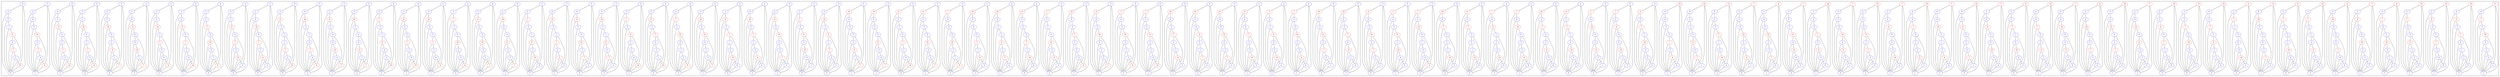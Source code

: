 digraph cluster_graph {
	subgraph "cluster_Graph(id=<GraphType.WHEEL: 4>, size=10)" {
		"0,0" [label=8 color=red]
		"0,1" [label=6 color=blue]
		"0,2" [label=7 color=red]
		"0,3" [label=5 color=blue]
		"0,4" [label=10 color=red]
		"0,5" [label=9 color=blue]
		"0,6" [label=4 color=blue]
		"0,7" [label=3 color=blue]
		"0,8" [label=2 color=blue]
		"0,9" [label=1 color=blue]
		"0,0" -> "0,1" [dir=none]
		"0,0" -> "0,8" [dir=none]
		"0,0" -> "0,9" [dir=none]
		"0,1" -> "0,2" [dir=none]
		"0,1" -> "0,9" [dir=none]
		"0,2" -> "0,3" [dir=none]
		"0,2" -> "0,9" [dir=none]
		"0,3" -> "0,4" [dir=none]
		"0,3" -> "0,9" [dir=none]
		"0,4" -> "0,5" [dir=none]
		"0,4" -> "0,9" [dir=none]
		"0,5" -> "0,6" [dir=none]
		"0,5" -> "0,9" [dir=none]
		"0,6" -> "0,7" [dir=none]
		"0,6" -> "0,9" [dir=none]
		"0,7" -> "0,8" [dir=none]
		"0,7" -> "0,9" [dir=none]
		"0,8" -> "0,9" [dir=none]
	}
	subgraph "cluster_Graph(id=<GraphType.WHEEL: 4>, size=10)" {
		"1,0" [label=10 color=red]
		"1,1" [label=4 color=blue]
		"1,2" [label=8 color=red]
		"1,3" [label=2 color=blue]
		"1,4" [label=7 color=red]
		"1,5" [label=6 color=blue]
		"1,6" [label=1 color=blue]
		"1,7" [label=3 color=blue]
		"1,8" [label=9 color=blue]
		"1,9" [label=5 color=blue]
		"1,0" -> "1,1" [dir=none]
		"1,0" -> "1,8" [dir=none]
		"1,0" -> "1,9" [dir=none]
		"1,1" -> "1,2" [dir=none]
		"1,1" -> "1,9" [dir=none]
		"1,2" -> "1,3" [dir=none]
		"1,2" -> "1,9" [dir=none]
		"1,3" -> "1,4" [dir=none]
		"1,3" -> "1,9" [dir=none]
		"1,4" -> "1,5" [dir=none]
		"1,4" -> "1,9" [dir=none]
		"1,5" -> "1,6" [dir=none]
		"1,5" -> "1,9" [dir=none]
		"1,6" -> "1,7" [dir=none]
		"1,6" -> "1,9" [dir=none]
		"1,7" -> "1,8" [dir=none]
		"1,7" -> "1,9" [dir=none]
		"1,8" -> "1,9" [dir=none]
	}
	subgraph "cluster_Graph(id=<GraphType.WHEEL: 4>, size=10)" {
		"2,0" [label=10 color=red]
		"2,1" [label=2 color=blue]
		"2,2" [label=8 color=red]
		"2,3" [label=4 color=blue]
		"2,4" [label=3 color=blue]
		"2,5" [label=7 color=red]
		"2,6" [label=5 color=blue]
		"2,7" [label=6 color=blue]
		"2,8" [label=9 color=blue]
		"2,9" [label=1 color=blue]
		"2,0" -> "2,1" [dir=none]
		"2,0" -> "2,8" [dir=none]
		"2,0" -> "2,9" [dir=none]
		"2,1" -> "2,2" [dir=none]
		"2,1" -> "2,9" [dir=none]
		"2,2" -> "2,3" [dir=none]
		"2,2" -> "2,9" [dir=none]
		"2,3" -> "2,4" [dir=none]
		"2,3" -> "2,9" [dir=none]
		"2,4" -> "2,5" [dir=none]
		"2,4" -> "2,9" [dir=none]
		"2,5" -> "2,6" [dir=none]
		"2,5" -> "2,9" [dir=none]
		"2,6" -> "2,7" [dir=none]
		"2,6" -> "2,9" [dir=none]
		"2,7" -> "2,8" [dir=none]
		"2,7" -> "2,9" [dir=none]
		"2,8" -> "2,9" [dir=none]
	}
	subgraph "cluster_Graph(id=<GraphType.WHEEL: 4>, size=10)" {
		"3,0" [label=10 color=red]
		"3,1" [label=5 color=blue]
		"3,2" [label=7 color=red]
		"3,3" [label=6 color=blue]
		"3,4" [label=4 color=blue]
		"3,5" [label=8 color=red]
		"3,6" [label=3 color=blue]
		"3,7" [label=2 color=blue]
		"3,8" [label=9 color=blue]
		"3,9" [label=1 color=blue]
		"3,0" -> "3,1" [dir=none]
		"3,0" -> "3,8" [dir=none]
		"3,0" -> "3,9" [dir=none]
		"3,1" -> "3,2" [dir=none]
		"3,1" -> "3,9" [dir=none]
		"3,2" -> "3,3" [dir=none]
		"3,2" -> "3,9" [dir=none]
		"3,3" -> "3,4" [dir=none]
		"3,3" -> "3,9" [dir=none]
		"3,4" -> "3,5" [dir=none]
		"3,4" -> "3,9" [dir=none]
		"3,5" -> "3,6" [dir=none]
		"3,5" -> "3,9" [dir=none]
		"3,6" -> "3,7" [dir=none]
		"3,6" -> "3,9" [dir=none]
		"3,7" -> "3,8" [dir=none]
		"3,7" -> "3,9" [dir=none]
		"3,8" -> "3,9" [dir=none]
	}
	subgraph "cluster_Graph(id=<GraphType.WHEEL: 4>, size=10)" {
		"4,0" [label=8 color=red]
		"4,1" [label=4 color=blue]
		"4,2" [label=7 color=red]
		"4,3" [label=6 color=blue]
		"4,4" [label=2 color=blue]
		"4,5" [label=10 color=red]
		"4,6" [label=9 color=blue]
		"4,7" [label=1 color=blue]
		"4,8" [label=3 color=blue]
		"4,9" [label=5 color=blue]
		"4,0" -> "4,1" [dir=none]
		"4,0" -> "4,8" [dir=none]
		"4,0" -> "4,9" [dir=none]
		"4,1" -> "4,2" [dir=none]
		"4,1" -> "4,9" [dir=none]
		"4,2" -> "4,3" [dir=none]
		"4,2" -> "4,9" [dir=none]
		"4,3" -> "4,4" [dir=none]
		"4,3" -> "4,9" [dir=none]
		"4,4" -> "4,5" [dir=none]
		"4,4" -> "4,9" [dir=none]
		"4,5" -> "4,6" [dir=none]
		"4,5" -> "4,9" [dir=none]
		"4,6" -> "4,7" [dir=none]
		"4,6" -> "4,9" [dir=none]
		"4,7" -> "4,8" [dir=none]
		"4,7" -> "4,9" [dir=none]
		"4,8" -> "4,9" [dir=none]
	}
	subgraph "cluster_Graph(id=<GraphType.WHEEL: 4>, size=10)" {
		"5,0" [label=7 color=red]
		"5,1" [label=2 color=blue]
		"5,2" [label=8 color=red]
		"5,3" [label=4 color=blue]
		"5,4" [label=6 color=blue]
		"5,5" [label=10 color=red]
		"5,6" [label=9 color=blue]
		"5,7" [label=3 color=blue]
		"5,8" [label=5 color=blue]
		"5,9" [label=1 color=blue]
		"5,0" -> "5,1" [dir=none]
		"5,0" -> "5,8" [dir=none]
		"5,0" -> "5,9" [dir=none]
		"5,1" -> "5,2" [dir=none]
		"5,1" -> "5,9" [dir=none]
		"5,2" -> "5,3" [dir=none]
		"5,2" -> "5,9" [dir=none]
		"5,3" -> "5,4" [dir=none]
		"5,3" -> "5,9" [dir=none]
		"5,4" -> "5,5" [dir=none]
		"5,4" -> "5,9" [dir=none]
		"5,5" -> "5,6" [dir=none]
		"5,5" -> "5,9" [dir=none]
		"5,6" -> "5,7" [dir=none]
		"5,6" -> "5,9" [dir=none]
		"5,7" -> "5,8" [dir=none]
		"5,7" -> "5,9" [dir=none]
		"5,8" -> "5,9" [dir=none]
	}
	subgraph "cluster_Graph(id=<GraphType.WHEEL: 4>, size=10)" {
		"6,0" [label=8 color=red]
		"6,1" [label=3 color=blue]
		"6,2" [label=10 color=red]
		"6,3" [label=9 color=blue]
		"6,4" [label=2 color=blue]
		"6,5" [label=5 color=blue]
		"6,6" [label=7 color=red]
		"6,7" [label=6 color=blue]
		"6,8" [label=4 color=blue]
		"6,9" [label=1 color=blue]
		"6,0" -> "6,1" [dir=none]
		"6,0" -> "6,8" [dir=none]
		"6,0" -> "6,9" [dir=none]
		"6,1" -> "6,2" [dir=none]
		"6,1" -> "6,9" [dir=none]
		"6,2" -> "6,3" [dir=none]
		"6,2" -> "6,9" [dir=none]
		"6,3" -> "6,4" [dir=none]
		"6,3" -> "6,9" [dir=none]
		"6,4" -> "6,5" [dir=none]
		"6,4" -> "6,9" [dir=none]
		"6,5" -> "6,6" [dir=none]
		"6,5" -> "6,9" [dir=none]
		"6,6" -> "6,7" [dir=none]
		"6,6" -> "6,9" [dir=none]
		"6,7" -> "6,8" [dir=none]
		"6,7" -> "6,9" [dir=none]
		"6,8" -> "6,9" [dir=none]
	}
	subgraph "cluster_Graph(id=<GraphType.WHEEL: 4>, size=10)" {
		"7,0" [label=10 color=red]
		"7,1" [label=5 color=blue]
		"7,2" [label=7 color=red]
		"7,3" [label=2 color=blue]
		"7,4" [label=1 color=blue]
		"7,5" [label=4 color=blue]
		"7,6" [label=8 color=red]
		"7,7" [label=6 color=blue]
		"7,8" [label=9 color=blue]
		"7,9" [label=3 color=blue]
		"7,0" -> "7,1" [dir=none]
		"7,0" -> "7,8" [dir=none]
		"7,0" -> "7,9" [dir=none]
		"7,1" -> "7,2" [dir=none]
		"7,1" -> "7,9" [dir=none]
		"7,2" -> "7,3" [dir=none]
		"7,2" -> "7,9" [dir=none]
		"7,3" -> "7,4" [dir=none]
		"7,3" -> "7,9" [dir=none]
		"7,4" -> "7,5" [dir=none]
		"7,4" -> "7,9" [dir=none]
		"7,5" -> "7,6" [dir=none]
		"7,5" -> "7,9" [dir=none]
		"7,6" -> "7,7" [dir=none]
		"7,6" -> "7,9" [dir=none]
		"7,7" -> "7,8" [dir=none]
		"7,7" -> "7,9" [dir=none]
		"7,8" -> "7,9" [dir=none]
	}
	subgraph "cluster_Graph(id=<GraphType.WHEEL: 4>, size=10)" {
		"8,0" [label=8 color=red]
		"8,1" [label=5 color=blue]
		"8,2" [label=7 color=red]
		"8,3" [label=2 color=blue]
		"8,4" [label=3 color=blue]
		"8,5" [label=1 color=blue]
		"8,6" [label=10 color=red]
		"8,7" [label=9 color=blue]
		"8,8" [label=4 color=blue]
		"8,9" [label=6 color=blue]
		"8,0" -> "8,1" [dir=none]
		"8,0" -> "8,8" [dir=none]
		"8,0" -> "8,9" [dir=none]
		"8,1" -> "8,2" [dir=none]
		"8,1" -> "8,9" [dir=none]
		"8,2" -> "8,3" [dir=none]
		"8,2" -> "8,9" [dir=none]
		"8,3" -> "8,4" [dir=none]
		"8,3" -> "8,9" [dir=none]
		"8,4" -> "8,5" [dir=none]
		"8,4" -> "8,9" [dir=none]
		"8,5" -> "8,6" [dir=none]
		"8,5" -> "8,9" [dir=none]
		"8,6" -> "8,7" [dir=none]
		"8,6" -> "8,9" [dir=none]
		"8,7" -> "8,8" [dir=none]
		"8,7" -> "8,9" [dir=none]
		"8,8" -> "8,9" [dir=none]
	}
	subgraph "cluster_Graph(id=<GraphType.WHEEL: 4>, size=10)" {
		"9,0" [label=8 color=red]
		"9,1" [label=6 color=blue]
		"9,2" [label=10 color=red]
		"9,3" [label=9 color=blue]
		"9,4" [label=5 color=blue]
		"9,5" [label=4 color=blue]
		"9,6" [label=3 color=blue]
		"9,7" [label=7 color=red]
		"9,8" [label=2 color=blue]
		"9,9" [label=1 color=blue]
		"9,0" -> "9,1" [dir=none]
		"9,0" -> "9,8" [dir=none]
		"9,0" -> "9,9" [dir=none]
		"9,1" -> "9,2" [dir=none]
		"9,1" -> "9,9" [dir=none]
		"9,2" -> "9,3" [dir=none]
		"9,2" -> "9,9" [dir=none]
		"9,3" -> "9,4" [dir=none]
		"9,3" -> "9,9" [dir=none]
		"9,4" -> "9,5" [dir=none]
		"9,4" -> "9,9" [dir=none]
		"9,5" -> "9,6" [dir=none]
		"9,5" -> "9,9" [dir=none]
		"9,6" -> "9,7" [dir=none]
		"9,6" -> "9,9" [dir=none]
		"9,7" -> "9,8" [dir=none]
		"9,7" -> "9,9" [dir=none]
		"9,8" -> "9,9" [dir=none]
	}
	subgraph "cluster_Graph(id=<GraphType.WHEEL: 4>, size=10)" {
		"10,0" [label=8 color=red]
		"10,1" [label=2 color=blue]
		"10,2" [label=7 color=red]
		"10,3" [label=1 color=blue]
		"10,4" [label=5 color=blue]
		"10,5" [label=6 color=blue]
		"10,6" [label=9 color=blue]
		"10,7" [label=10 color=red]
		"10,8" [label=3 color=blue]
		"10,9" [label=4 color=blue]
		"10,0" -> "10,1" [dir=none]
		"10,0" -> "10,8" [dir=none]
		"10,0" -> "10,9" [dir=none]
		"10,1" -> "10,2" [dir=none]
		"10,1" -> "10,9" [dir=none]
		"10,2" -> "10,3" [dir=none]
		"10,2" -> "10,9" [dir=none]
		"10,3" -> "10,4" [dir=none]
		"10,3" -> "10,9" [dir=none]
		"10,4" -> "10,5" [dir=none]
		"10,4" -> "10,9" [dir=none]
		"10,5" -> "10,6" [dir=none]
		"10,5" -> "10,9" [dir=none]
		"10,6" -> "10,7" [dir=none]
		"10,6" -> "10,9" [dir=none]
		"10,7" -> "10,8" [dir=none]
		"10,7" -> "10,9" [dir=none]
		"10,8" -> "10,9" [dir=none]
	}
	subgraph "cluster_Graph(id=<GraphType.WHEEL: 4>, size=10)" {
		"11,0" [label=10 color=red]
		"11,1" [label=6 color=blue]
		"11,2" [label=5 color=blue]
		"11,3" [label=7 color=red]
		"11,4" [label=2 color=blue]
		"11,5" [label=8 color=red]
		"11,6" [label=3 color=blue]
		"11,7" [label=1 color=blue]
		"11,8" [label=9 color=blue]
		"11,9" [label=4 color=blue]
		"11,0" -> "11,1" [dir=none]
		"11,0" -> "11,8" [dir=none]
		"11,0" -> "11,9" [dir=none]
		"11,1" -> "11,2" [dir=none]
		"11,1" -> "11,9" [dir=none]
		"11,2" -> "11,3" [dir=none]
		"11,2" -> "11,9" [dir=none]
		"11,3" -> "11,4" [dir=none]
		"11,3" -> "11,9" [dir=none]
		"11,4" -> "11,5" [dir=none]
		"11,4" -> "11,9" [dir=none]
		"11,5" -> "11,6" [dir=none]
		"11,5" -> "11,9" [dir=none]
		"11,6" -> "11,7" [dir=none]
		"11,6" -> "11,9" [dir=none]
		"11,7" -> "11,8" [dir=none]
		"11,7" -> "11,9" [dir=none]
		"11,8" -> "11,9" [dir=none]
	}
	subgraph "cluster_Graph(id=<GraphType.WHEEL: 4>, size=10)" {
		"12,0" [label=8 color=red]
		"12,1" [label=3 color=blue]
		"12,2" [label=2 color=blue]
		"12,3" [label=7 color=red]
		"12,4" [label=5 color=blue]
		"12,5" [label=10 color=red]
		"12,6" [label=9 color=blue]
		"12,7" [label=4 color=blue]
		"12,8" [label=1 color=blue]
		"12,9" [label=6 color=blue]
		"12,0" -> "12,1" [dir=none]
		"12,0" -> "12,8" [dir=none]
		"12,0" -> "12,9" [dir=none]
		"12,1" -> "12,2" [dir=none]
		"12,1" -> "12,9" [dir=none]
		"12,2" -> "12,3" [dir=none]
		"12,2" -> "12,9" [dir=none]
		"12,3" -> "12,4" [dir=none]
		"12,3" -> "12,9" [dir=none]
		"12,4" -> "12,5" [dir=none]
		"12,4" -> "12,9" [dir=none]
		"12,5" -> "12,6" [dir=none]
		"12,5" -> "12,9" [dir=none]
		"12,6" -> "12,7" [dir=none]
		"12,6" -> "12,9" [dir=none]
		"12,7" -> "12,8" [dir=none]
		"12,7" -> "12,9" [dir=none]
		"12,8" -> "12,9" [dir=none]
	}
	subgraph "cluster_Graph(id=<GraphType.WHEEL: 4>, size=10)" {
		"13,0" [label=10 color=red]
		"13,1" [label=6 color=blue]
		"13,2" [label=2 color=blue]
		"13,3" [label=8 color=red]
		"13,4" [label=5 color=blue]
		"13,5" [label=7 color=red]
		"13,6" [label=1 color=blue]
		"13,7" [label=4 color=blue]
		"13,8" [label=9 color=blue]
		"13,9" [label=3 color=blue]
		"13,0" -> "13,1" [dir=none]
		"13,0" -> "13,8" [dir=none]
		"13,0" -> "13,9" [dir=none]
		"13,1" -> "13,2" [dir=none]
		"13,1" -> "13,9" [dir=none]
		"13,2" -> "13,3" [dir=none]
		"13,2" -> "13,9" [dir=none]
		"13,3" -> "13,4" [dir=none]
		"13,3" -> "13,9" [dir=none]
		"13,4" -> "13,5" [dir=none]
		"13,4" -> "13,9" [dir=none]
		"13,5" -> "13,6" [dir=none]
		"13,5" -> "13,9" [dir=none]
		"13,6" -> "13,7" [dir=none]
		"13,6" -> "13,9" [dir=none]
		"13,7" -> "13,8" [dir=none]
		"13,7" -> "13,9" [dir=none]
		"13,8" -> "13,9" [dir=none]
	}
	subgraph "cluster_Graph(id=<GraphType.WHEEL: 4>, size=10)" {
		"14,0" [label=7 color=red]
		"14,1" [label=2 color=blue]
		"14,2" [label=9 color=blue]
		"14,3" [label=10 color=red]
		"14,4" [label=6 color=blue]
		"14,5" [label=8 color=red]
		"14,6" [label=4 color=blue]
		"14,7" [label=3 color=blue]
		"14,8" [label=5 color=blue]
		"14,9" [label=1 color=blue]
		"14,0" -> "14,1" [dir=none]
		"14,0" -> "14,8" [dir=none]
		"14,0" -> "14,9" [dir=none]
		"14,1" -> "14,2" [dir=none]
		"14,1" -> "14,9" [dir=none]
		"14,2" -> "14,3" [dir=none]
		"14,2" -> "14,9" [dir=none]
		"14,3" -> "14,4" [dir=none]
		"14,3" -> "14,9" [dir=none]
		"14,4" -> "14,5" [dir=none]
		"14,4" -> "14,9" [dir=none]
		"14,5" -> "14,6" [dir=none]
		"14,5" -> "14,9" [dir=none]
		"14,6" -> "14,7" [dir=none]
		"14,6" -> "14,9" [dir=none]
		"14,7" -> "14,8" [dir=none]
		"14,7" -> "14,9" [dir=none]
		"14,8" -> "14,9" [dir=none]
	}
	subgraph "cluster_Graph(id=<GraphType.WHEEL: 4>, size=10)" {
		"15,0" [label=10 color=red]
		"15,1" [label=5 color=blue]
		"15,2" [label=4 color=blue]
		"15,3" [label=8 color=red]
		"15,4" [label=6 color=blue]
		"15,5" [label=3 color=blue]
		"15,6" [label=7 color=red]
		"15,7" [label=2 color=blue]
		"15,8" [label=9 color=blue]
		"15,9" [label=1 color=blue]
		"15,0" -> "15,1" [dir=none]
		"15,0" -> "15,8" [dir=none]
		"15,0" -> "15,9" [dir=none]
		"15,1" -> "15,2" [dir=none]
		"15,1" -> "15,9" [dir=none]
		"15,2" -> "15,3" [dir=none]
		"15,2" -> "15,9" [dir=none]
		"15,3" -> "15,4" [dir=none]
		"15,3" -> "15,9" [dir=none]
		"15,4" -> "15,5" [dir=none]
		"15,4" -> "15,9" [dir=none]
		"15,5" -> "15,6" [dir=none]
		"15,5" -> "15,9" [dir=none]
		"15,6" -> "15,7" [dir=none]
		"15,6" -> "15,9" [dir=none]
		"15,7" -> "15,8" [dir=none]
		"15,7" -> "15,9" [dir=none]
		"15,8" -> "15,9" [dir=none]
	}
	subgraph "cluster_Graph(id=<GraphType.WHEEL: 4>, size=10)" {
		"16,0" [label=8 color=red]
		"16,1" [label=2 color=blue]
		"16,2" [label=6 color=blue]
		"16,3" [label=10 color=red]
		"16,4" [label=9 color=blue]
		"16,5" [label=5 color=blue]
		"16,6" [label=7 color=red]
		"16,7" [label=1 color=blue]
		"16,8" [label=4 color=blue]
		"16,9" [label=3 color=blue]
		"16,0" -> "16,1" [dir=none]
		"16,0" -> "16,8" [dir=none]
		"16,0" -> "16,9" [dir=none]
		"16,1" -> "16,2" [dir=none]
		"16,1" -> "16,9" [dir=none]
		"16,2" -> "16,3" [dir=none]
		"16,2" -> "16,9" [dir=none]
		"16,3" -> "16,4" [dir=none]
		"16,3" -> "16,9" [dir=none]
		"16,4" -> "16,5" [dir=none]
		"16,4" -> "16,9" [dir=none]
		"16,5" -> "16,6" [dir=none]
		"16,5" -> "16,9" [dir=none]
		"16,6" -> "16,7" [dir=none]
		"16,6" -> "16,9" [dir=none]
		"16,7" -> "16,8" [dir=none]
		"16,7" -> "16,9" [dir=none]
		"16,8" -> "16,9" [dir=none]
	}
	subgraph "cluster_Graph(id=<GraphType.WHEEL: 4>, size=10)" {
		"17,0" [label=7 color=red]
		"17,1" [label=6 color=blue]
		"17,2" [label=2 color=blue]
		"17,3" [label=10 color=red]
		"17,4" [label=9 color=blue]
		"17,5" [label=4 color=blue]
		"17,6" [label=8 color=red]
		"17,7" [label=3 color=blue]
		"17,8" [label=5 color=blue]
		"17,9" [label=1 color=blue]
		"17,0" -> "17,1" [dir=none]
		"17,0" -> "17,8" [dir=none]
		"17,0" -> "17,9" [dir=none]
		"17,1" -> "17,2" [dir=none]
		"17,1" -> "17,9" [dir=none]
		"17,2" -> "17,3" [dir=none]
		"17,2" -> "17,9" [dir=none]
		"17,3" -> "17,4" [dir=none]
		"17,3" -> "17,9" [dir=none]
		"17,4" -> "17,5" [dir=none]
		"17,4" -> "17,9" [dir=none]
		"17,5" -> "17,6" [dir=none]
		"17,5" -> "17,9" [dir=none]
		"17,6" -> "17,7" [dir=none]
		"17,6" -> "17,9" [dir=none]
		"17,7" -> "17,8" [dir=none]
		"17,7" -> "17,9" [dir=none]
		"17,8" -> "17,9" [dir=none]
	}
	subgraph "cluster_Graph(id=<GraphType.WHEEL: 4>, size=10)" {
		"18,0" [label=10 color=red]
		"18,1" [label=6 color=blue]
		"18,2" [label=5 color=blue]
		"18,3" [label=7 color=red]
		"18,4" [label=4 color=blue]
		"18,5" [label=3 color=blue]
		"18,6" [label=8 color=red]
		"18,7" [label=2 color=blue]
		"18,8" [label=9 color=blue]
		"18,9" [label=1 color=blue]
		"18,0" -> "18,1" [dir=none]
		"18,0" -> "18,8" [dir=none]
		"18,0" -> "18,9" [dir=none]
		"18,1" -> "18,2" [dir=none]
		"18,1" -> "18,9" [dir=none]
		"18,2" -> "18,3" [dir=none]
		"18,2" -> "18,9" [dir=none]
		"18,3" -> "18,4" [dir=none]
		"18,3" -> "18,9" [dir=none]
		"18,4" -> "18,5" [dir=none]
		"18,4" -> "18,9" [dir=none]
		"18,5" -> "18,6" [dir=none]
		"18,5" -> "18,9" [dir=none]
		"18,6" -> "18,7" [dir=none]
		"18,6" -> "18,9" [dir=none]
		"18,7" -> "18,8" [dir=none]
		"18,7" -> "18,9" [dir=none]
		"18,8" -> "18,9" [dir=none]
	}
	subgraph "cluster_Graph(id=<GraphType.WHEEL: 4>, size=10)" {
		"19,0" [label=8 color=red]
		"19,1" [label=2 color=blue]
		"19,2" [label=5 color=blue]
		"19,3" [label=7 color=red]
		"19,4" [label=1 color=blue]
		"19,5" [label=9 color=blue]
		"19,6" [label=10 color=red]
		"19,7" [label=4 color=blue]
		"19,8" [label=3 color=blue]
		"19,9" [label=6 color=blue]
		"19,0" -> "19,1" [dir=none]
		"19,0" -> "19,8" [dir=none]
		"19,0" -> "19,9" [dir=none]
		"19,1" -> "19,2" [dir=none]
		"19,1" -> "19,9" [dir=none]
		"19,2" -> "19,3" [dir=none]
		"19,2" -> "19,9" [dir=none]
		"19,3" -> "19,4" [dir=none]
		"19,3" -> "19,9" [dir=none]
		"19,4" -> "19,5" [dir=none]
		"19,4" -> "19,9" [dir=none]
		"19,5" -> "19,6" [dir=none]
		"19,5" -> "19,9" [dir=none]
		"19,6" -> "19,7" [dir=none]
		"19,6" -> "19,9" [dir=none]
		"19,7" -> "19,8" [dir=none]
		"19,7" -> "19,9" [dir=none]
		"19,8" -> "19,9" [dir=none]
	}
	subgraph "cluster_Graph(id=<GraphType.WHEEL: 4>, size=10)" {
		"20,0" [label=7 color=red]
		"20,1" [label=2 color=blue]
		"20,2" [label=4 color=blue]
		"20,3" [label=8 color=red]
		"20,4" [label=3 color=blue]
		"20,5" [label=9 color=blue]
		"20,6" [label=10 color=red]
		"20,7" [label=5 color=blue]
		"20,8" [label=6 color=blue]
		"20,9" [label=1 color=blue]
		"20,0" -> "20,1" [dir=none]
		"20,0" -> "20,8" [dir=none]
		"20,0" -> "20,9" [dir=none]
		"20,1" -> "20,2" [dir=none]
		"20,1" -> "20,9" [dir=none]
		"20,2" -> "20,3" [dir=none]
		"20,2" -> "20,9" [dir=none]
		"20,3" -> "20,4" [dir=none]
		"20,3" -> "20,9" [dir=none]
		"20,4" -> "20,5" [dir=none]
		"20,4" -> "20,9" [dir=none]
		"20,5" -> "20,6" [dir=none]
		"20,5" -> "20,9" [dir=none]
		"20,6" -> "20,7" [dir=none]
		"20,6" -> "20,9" [dir=none]
		"20,7" -> "20,8" [dir=none]
		"20,7" -> "20,9" [dir=none]
		"20,8" -> "20,9" [dir=none]
	}
	subgraph "cluster_Graph(id=<GraphType.WHEEL: 4>, size=10)" {
		"21,0" [label=10 color=red]
		"21,1" [label=9 color=blue]
		"21,2" [label=3 color=blue]
		"21,3" [label=8 color=red]
		"21,4" [label=2 color=blue]
		"21,5" [label=5 color=blue]
		"21,6" [label=4 color=blue]
		"21,7" [label=7 color=red]
		"21,8" [label=1 color=blue]
		"21,9" [label=6 color=blue]
		"21,0" -> "21,1" [dir=none]
		"21,0" -> "21,8" [dir=none]
		"21,0" -> "21,9" [dir=none]
		"21,1" -> "21,2" [dir=none]
		"21,1" -> "21,9" [dir=none]
		"21,2" -> "21,3" [dir=none]
		"21,2" -> "21,9" [dir=none]
		"21,3" -> "21,4" [dir=none]
		"21,3" -> "21,9" [dir=none]
		"21,4" -> "21,5" [dir=none]
		"21,4" -> "21,9" [dir=none]
		"21,5" -> "21,6" [dir=none]
		"21,5" -> "21,9" [dir=none]
		"21,6" -> "21,7" [dir=none]
		"21,6" -> "21,9" [dir=none]
		"21,7" -> "21,8" [dir=none]
		"21,7" -> "21,9" [dir=none]
		"21,8" -> "21,9" [dir=none]
	}
	subgraph "cluster_Graph(id=<GraphType.WHEEL: 4>, size=10)" {
		"22,0" [label=7 color=red]
		"22,1" [label=6 color=blue]
		"22,2" [label=9 color=blue]
		"22,3" [label=10 color=red]
		"22,4" [label=2 color=blue]
		"22,5" [label=1 color=blue]
		"22,6" [label=5 color=blue]
		"22,7" [label=8 color=red]
		"22,8" [label=4 color=blue]
		"22,9" [label=3 color=blue]
		"22,0" -> "22,1" [dir=none]
		"22,0" -> "22,8" [dir=none]
		"22,0" -> "22,9" [dir=none]
		"22,1" -> "22,2" [dir=none]
		"22,1" -> "22,9" [dir=none]
		"22,2" -> "22,3" [dir=none]
		"22,2" -> "22,9" [dir=none]
		"22,3" -> "22,4" [dir=none]
		"22,3" -> "22,9" [dir=none]
		"22,4" -> "22,5" [dir=none]
		"22,4" -> "22,9" [dir=none]
		"22,5" -> "22,6" [dir=none]
		"22,5" -> "22,9" [dir=none]
		"22,6" -> "22,7" [dir=none]
		"22,6" -> "22,9" [dir=none]
		"22,7" -> "22,8" [dir=none]
		"22,7" -> "22,9" [dir=none]
		"22,8" -> "22,9" [dir=none]
	}
	subgraph "cluster_Graph(id=<GraphType.WHEEL: 4>, size=10)" {
		"23,0" [label=10 color=red]
		"23,1" [label=9 color=blue]
		"23,2" [label=4 color=blue]
		"23,3" [label=7 color=red]
		"23,4" [label=6 color=blue]
		"23,5" [label=2 color=blue]
		"23,6" [label=5 color=blue]
		"23,7" [label=8 color=red]
		"23,8" [label=3 color=blue]
		"23,9" [label=1 color=blue]
		"23,0" -> "23,1" [dir=none]
		"23,0" -> "23,8" [dir=none]
		"23,0" -> "23,9" [dir=none]
		"23,1" -> "23,2" [dir=none]
		"23,1" -> "23,9" [dir=none]
		"23,2" -> "23,3" [dir=none]
		"23,2" -> "23,9" [dir=none]
		"23,3" -> "23,4" [dir=none]
		"23,3" -> "23,9" [dir=none]
		"23,4" -> "23,5" [dir=none]
		"23,4" -> "23,9" [dir=none]
		"23,5" -> "23,6" [dir=none]
		"23,5" -> "23,9" [dir=none]
		"23,6" -> "23,7" [dir=none]
		"23,6" -> "23,9" [dir=none]
		"23,7" -> "23,8" [dir=none]
		"23,7" -> "23,9" [dir=none]
		"23,8" -> "23,9" [dir=none]
	}
	subgraph "cluster_Graph(id=<GraphType.WHEEL: 4>, size=10)" {
		"24,0" [label=7 color=red]
		"24,1" [label=5 color=blue]
		"24,2" [label=4 color=blue]
		"24,3" [label=8 color=red]
		"24,4" [label=6 color=blue]
		"24,5" [label=3 color=blue]
		"24,6" [label=9 color=blue]
		"24,7" [label=10 color=red]
		"24,8" [label=2 color=blue]
		"24,9" [label=1 color=blue]
		"24,0" -> "24,1" [dir=none]
		"24,0" -> "24,8" [dir=none]
		"24,0" -> "24,9" [dir=none]
		"24,1" -> "24,2" [dir=none]
		"24,1" -> "24,9" [dir=none]
		"24,2" -> "24,3" [dir=none]
		"24,2" -> "24,9" [dir=none]
		"24,3" -> "24,4" [dir=none]
		"24,3" -> "24,9" [dir=none]
		"24,4" -> "24,5" [dir=none]
		"24,4" -> "24,9" [dir=none]
		"24,5" -> "24,6" [dir=none]
		"24,5" -> "24,9" [dir=none]
		"24,6" -> "24,7" [dir=none]
		"24,6" -> "24,9" [dir=none]
		"24,7" -> "24,8" [dir=none]
		"24,7" -> "24,9" [dir=none]
		"24,8" -> "24,9" [dir=none]
	}
	subgraph "cluster_Graph(id=<GraphType.WHEEL: 4>, size=10)" {
		"25,0" [label=10 color=red]
		"25,1" [label=2 color=blue]
		"25,2" [label=5 color=blue]
		"25,3" [label=6 color=blue]
		"25,4" [label=8 color=red]
		"25,5" [label=1 color=blue]
		"25,6" [label=7 color=red]
		"25,7" [label=4 color=blue]
		"25,8" [label=9 color=blue]
		"25,9" [label=3 color=blue]
		"25,0" -> "25,1" [dir=none]
		"25,0" -> "25,8" [dir=none]
		"25,0" -> "25,9" [dir=none]
		"25,1" -> "25,2" [dir=none]
		"25,1" -> "25,9" [dir=none]
		"25,2" -> "25,3" [dir=none]
		"25,2" -> "25,9" [dir=none]
		"25,3" -> "25,4" [dir=none]
		"25,3" -> "25,9" [dir=none]
		"25,4" -> "25,5" [dir=none]
		"25,4" -> "25,9" [dir=none]
		"25,5" -> "25,6" [dir=none]
		"25,5" -> "25,9" [dir=none]
		"25,6" -> "25,7" [dir=none]
		"25,6" -> "25,9" [dir=none]
		"25,7" -> "25,8" [dir=none]
		"25,7" -> "25,9" [dir=none]
		"25,8" -> "25,9" [dir=none]
	}
	subgraph "cluster_Graph(id=<GraphType.WHEEL: 4>, size=10)" {
		"26,0" [label=7 color=red]
		"26,1" [label=5 color=blue]
		"26,2" [label=2 color=blue]
		"26,3" [label=9 color=blue]
		"26,4" [label=10 color=red]
		"26,5" [label=6 color=blue]
		"26,6" [label=8 color=red]
		"26,7" [label=3 color=blue]
		"26,8" [label=1 color=blue]
		"26,9" [label=4 color=blue]
		"26,0" -> "26,1" [dir=none]
		"26,0" -> "26,8" [dir=none]
		"26,0" -> "26,9" [dir=none]
		"26,1" -> "26,2" [dir=none]
		"26,1" -> "26,9" [dir=none]
		"26,2" -> "26,3" [dir=none]
		"26,2" -> "26,9" [dir=none]
		"26,3" -> "26,4" [dir=none]
		"26,3" -> "26,9" [dir=none]
		"26,4" -> "26,5" [dir=none]
		"26,4" -> "26,9" [dir=none]
		"26,5" -> "26,6" [dir=none]
		"26,5" -> "26,9" [dir=none]
		"26,6" -> "26,7" [dir=none]
		"26,6" -> "26,9" [dir=none]
		"26,7" -> "26,8" [dir=none]
		"26,7" -> "26,9" [dir=none]
		"26,8" -> "26,9" [dir=none]
	}
	subgraph "cluster_Graph(id=<GraphType.WHEEL: 4>, size=10)" {
		"27,0" [label=10 color=red]
		"27,1" [label=3 color=blue]
		"27,2" [label=2 color=blue]
		"27,3" [label=6 color=blue]
		"27,4" [label=7 color=red]
		"27,5" [label=5 color=blue]
		"27,6" [label=8 color=red]
		"27,7" [label=4 color=blue]
		"27,8" [label=9 color=blue]
		"27,9" [label=1 color=blue]
		"27,0" -> "27,1" [dir=none]
		"27,0" -> "27,8" [dir=none]
		"27,0" -> "27,9" [dir=none]
		"27,1" -> "27,2" [dir=none]
		"27,1" -> "27,9" [dir=none]
		"27,2" -> "27,3" [dir=none]
		"27,2" -> "27,9" [dir=none]
		"27,3" -> "27,4" [dir=none]
		"27,3" -> "27,9" [dir=none]
		"27,4" -> "27,5" [dir=none]
		"27,4" -> "27,9" [dir=none]
		"27,5" -> "27,6" [dir=none]
		"27,5" -> "27,9" [dir=none]
		"27,6" -> "27,7" [dir=none]
		"27,6" -> "27,9" [dir=none]
		"27,7" -> "27,8" [dir=none]
		"27,7" -> "27,9" [dir=none]
		"27,8" -> "27,9" [dir=none]
	}
	subgraph "cluster_Graph(id=<GraphType.WHEEL: 4>, size=10)" {
		"28,0" [label=7 color=red]
		"28,1" [label=2 color=blue]
		"28,2" [label=5 color=blue]
		"28,3" [label=1 color=blue]
		"28,4" [label=8 color=red]
		"28,5" [label=4 color=blue]
		"28,6" [label=10 color=red]
		"28,7" [label=9 color=blue]
		"28,8" [label=3 color=blue]
		"28,9" [label=6 color=blue]
		"28,0" -> "28,1" [dir=none]
		"28,0" -> "28,8" [dir=none]
		"28,0" -> "28,9" [dir=none]
		"28,1" -> "28,2" [dir=none]
		"28,1" -> "28,9" [dir=none]
		"28,2" -> "28,3" [dir=none]
		"28,2" -> "28,9" [dir=none]
		"28,3" -> "28,4" [dir=none]
		"28,3" -> "28,9" [dir=none]
		"28,4" -> "28,5" [dir=none]
		"28,4" -> "28,9" [dir=none]
		"28,5" -> "28,6" [dir=none]
		"28,5" -> "28,9" [dir=none]
		"28,6" -> "28,7" [dir=none]
		"28,6" -> "28,9" [dir=none]
		"28,7" -> "28,8" [dir=none]
		"28,7" -> "28,9" [dir=none]
		"28,8" -> "28,9" [dir=none]
	}
	subgraph "cluster_Graph(id=<GraphType.WHEEL: 4>, size=10)" {
		"29,0" [label=8 color=red]
		"29,1" [label=2 color=blue]
		"29,2" [label=4 color=blue]
		"29,3" [label=9 color=blue]
		"29,4" [label=10 color=red]
		"29,5" [label=3 color=blue]
		"29,6" [label=5 color=blue]
		"29,7" [label=7 color=red]
		"29,8" [label=6 color=blue]
		"29,9" [label=1 color=blue]
		"29,0" -> "29,1" [dir=none]
		"29,0" -> "29,8" [dir=none]
		"29,0" -> "29,9" [dir=none]
		"29,1" -> "29,2" [dir=none]
		"29,1" -> "29,9" [dir=none]
		"29,2" -> "29,3" [dir=none]
		"29,2" -> "29,9" [dir=none]
		"29,3" -> "29,4" [dir=none]
		"29,3" -> "29,9" [dir=none]
		"29,4" -> "29,5" [dir=none]
		"29,4" -> "29,9" [dir=none]
		"29,5" -> "29,6" [dir=none]
		"29,5" -> "29,9" [dir=none]
		"29,6" -> "29,7" [dir=none]
		"29,6" -> "29,9" [dir=none]
		"29,7" -> "29,8" [dir=none]
		"29,7" -> "29,9" [dir=none]
		"29,8" -> "29,9" [dir=none]
	}
	subgraph "cluster_Graph(id=<GraphType.WHEEL: 4>, size=10)" {
		"30,0" [label=7 color=red]
		"30,1" [label=3 color=blue]
		"30,2" [label=2 color=blue]
		"30,3" [label=9 color=blue]
		"30,4" [label=10 color=red]
		"30,5" [label=5 color=blue]
		"30,6" [label=4 color=blue]
		"30,7" [label=8 color=red]
		"30,8" [label=1 color=blue]
		"30,9" [label=6 color=blue]
		"30,0" -> "30,1" [dir=none]
		"30,0" -> "30,8" [dir=none]
		"30,0" -> "30,9" [dir=none]
		"30,1" -> "30,2" [dir=none]
		"30,1" -> "30,9" [dir=none]
		"30,2" -> "30,3" [dir=none]
		"30,2" -> "30,9" [dir=none]
		"30,3" -> "30,4" [dir=none]
		"30,3" -> "30,9" [dir=none]
		"30,4" -> "30,5" [dir=none]
		"30,4" -> "30,9" [dir=none]
		"30,5" -> "30,6" [dir=none]
		"30,5" -> "30,9" [dir=none]
		"30,6" -> "30,7" [dir=none]
		"30,6" -> "30,9" [dir=none]
		"30,7" -> "30,8" [dir=none]
		"30,7" -> "30,9" [dir=none]
		"30,8" -> "30,9" [dir=none]
	}
	subgraph "cluster_Graph(id=<GraphType.WHEEL: 4>, size=10)" {
		"31,0" [label=8 color=red]
		"31,1" [label=6 color=blue]
		"31,2" [label=2 color=blue]
		"31,3" [label=5 color=blue]
		"31,4" [label=7 color=red]
		"31,5" [label=1 color=blue]
		"31,6" [label=9 color=blue]
		"31,7" [label=10 color=red]
		"31,8" [label=4 color=blue]
		"31,9" [label=3 color=blue]
		"31,0" -> "31,1" [dir=none]
		"31,0" -> "31,8" [dir=none]
		"31,0" -> "31,9" [dir=none]
		"31,1" -> "31,2" [dir=none]
		"31,1" -> "31,9" [dir=none]
		"31,2" -> "31,3" [dir=none]
		"31,2" -> "31,9" [dir=none]
		"31,3" -> "31,4" [dir=none]
		"31,3" -> "31,9" [dir=none]
		"31,4" -> "31,5" [dir=none]
		"31,4" -> "31,9" [dir=none]
		"31,5" -> "31,6" [dir=none]
		"31,5" -> "31,9" [dir=none]
		"31,6" -> "31,7" [dir=none]
		"31,6" -> "31,9" [dir=none]
		"31,7" -> "31,8" [dir=none]
		"31,7" -> "31,9" [dir=none]
		"31,8" -> "31,9" [dir=none]
	}
	subgraph "cluster_Graph(id=<GraphType.WHEEL: 4>, size=10)" {
		"32,0" [label=10 color=red]
		"32,1" [label=9 color=blue]
		"32,2" [label=2 color=blue]
		"32,3" [label=3 color=blue]
		"32,4" [label=4 color=blue]
		"32,5" [label=8 color=red]
		"32,6" [label=6 color=blue]
		"32,7" [label=7 color=red]
		"32,8" [label=1 color=blue]
		"32,9" [label=5 color=blue]
		"32,0" -> "32,1" [dir=none]
		"32,0" -> "32,8" [dir=none]
		"32,0" -> "32,9" [dir=none]
		"32,1" -> "32,2" [dir=none]
		"32,1" -> "32,9" [dir=none]
		"32,2" -> "32,3" [dir=none]
		"32,2" -> "32,9" [dir=none]
		"32,3" -> "32,4" [dir=none]
		"32,3" -> "32,9" [dir=none]
		"32,4" -> "32,5" [dir=none]
		"32,4" -> "32,9" [dir=none]
		"32,5" -> "32,6" [dir=none]
		"32,5" -> "32,9" [dir=none]
		"32,6" -> "32,7" [dir=none]
		"32,6" -> "32,9" [dir=none]
		"32,7" -> "32,8" [dir=none]
		"32,7" -> "32,9" [dir=none]
		"32,8" -> "32,9" [dir=none]
	}
	subgraph "cluster_Graph(id=<GraphType.WHEEL: 4>, size=10)" {
		"33,0" [label=10 color=red]
		"33,1" [label=9 color=blue]
		"33,2" [label=6 color=blue]
		"33,3" [label=3 color=blue]
		"33,4" [label=2 color=blue]
		"33,5" [label=7 color=red]
		"33,6" [label=5 color=blue]
		"33,7" [label=8 color=red]
		"33,8" [label=4 color=blue]
		"33,9" [label=1 color=blue]
		"33,0" -> "33,1" [dir=none]
		"33,0" -> "33,8" [dir=none]
		"33,0" -> "33,9" [dir=none]
		"33,1" -> "33,2" [dir=none]
		"33,1" -> "33,9" [dir=none]
		"33,2" -> "33,3" [dir=none]
		"33,2" -> "33,9" [dir=none]
		"33,3" -> "33,4" [dir=none]
		"33,3" -> "33,9" [dir=none]
		"33,4" -> "33,5" [dir=none]
		"33,4" -> "33,9" [dir=none]
		"33,5" -> "33,6" [dir=none]
		"33,5" -> "33,9" [dir=none]
		"33,6" -> "33,7" [dir=none]
		"33,6" -> "33,9" [dir=none]
		"33,7" -> "33,8" [dir=none]
		"33,7" -> "33,9" [dir=none]
		"33,8" -> "33,9" [dir=none]
	}
	subgraph "cluster_Graph(id=<GraphType.WHEEL: 4>, size=10)" {
		"34,0" [label=2 color=blue]
		"34,1" [label=8 color=red]
		"34,2" [label=5 color=blue]
		"34,3" [label=7 color=red]
		"34,4" [label=1 color=blue]
		"34,5" [label=10 color=red]
		"34,6" [label=9 color=blue]
		"34,7" [label=6 color=blue]
		"34,8" [label=4 color=blue]
		"34,9" [label=3 color=blue]
		"34,0" -> "34,1" [dir=none]
		"34,0" -> "34,8" [dir=none]
		"34,0" -> "34,9" [dir=none]
		"34,1" -> "34,2" [dir=none]
		"34,1" -> "34,9" [dir=none]
		"34,2" -> "34,3" [dir=none]
		"34,2" -> "34,9" [dir=none]
		"34,3" -> "34,4" [dir=none]
		"34,3" -> "34,9" [dir=none]
		"34,4" -> "34,5" [dir=none]
		"34,4" -> "34,9" [dir=none]
		"34,5" -> "34,6" [dir=none]
		"34,5" -> "34,9" [dir=none]
		"34,6" -> "34,7" [dir=none]
		"34,6" -> "34,9" [dir=none]
		"34,7" -> "34,8" [dir=none]
		"34,7" -> "34,9" [dir=none]
		"34,8" -> "34,9" [dir=none]
	}
	subgraph "cluster_Graph(id=<GraphType.WHEEL: 4>, size=10)" {
		"35,0" [label=6 color=blue]
		"35,1" [label=7 color=red]
		"35,2" [label=2 color=blue]
		"35,3" [label=8 color=red]
		"35,4" [label=4 color=blue]
		"35,5" [label=9 color=blue]
		"35,6" [label=10 color=red]
		"35,7" [label=3 color=blue]
		"35,8" [label=5 color=blue]
		"35,9" [label=1 color=blue]
		"35,0" -> "35,1" [dir=none]
		"35,0" -> "35,8" [dir=none]
		"35,0" -> "35,9" [dir=none]
		"35,1" -> "35,2" [dir=none]
		"35,1" -> "35,9" [dir=none]
		"35,2" -> "35,3" [dir=none]
		"35,2" -> "35,9" [dir=none]
		"35,3" -> "35,4" [dir=none]
		"35,3" -> "35,9" [dir=none]
		"35,4" -> "35,5" [dir=none]
		"35,4" -> "35,9" [dir=none]
		"35,5" -> "35,6" [dir=none]
		"35,5" -> "35,9" [dir=none]
		"35,6" -> "35,7" [dir=none]
		"35,6" -> "35,9" [dir=none]
		"35,7" -> "35,8" [dir=none]
		"35,7" -> "35,9" [dir=none]
		"35,8" -> "35,9" [dir=none]
	}
	subgraph "cluster_Graph(id=<GraphType.WHEEL: 4>, size=10)" {
		"36,0" [label=3 color=blue]
		"36,1" [label=7 color=red]
		"36,2" [label=6 color=blue]
		"36,3" [label=10 color=red]
		"36,4" [label=9 color=blue]
		"36,5" [label=2 color=blue]
		"36,6" [label=8 color=red]
		"36,7" [label=5 color=blue]
		"36,8" [label=1 color=blue]
		"36,9" [label=4 color=blue]
		"36,0" -> "36,1" [dir=none]
		"36,0" -> "36,8" [dir=none]
		"36,0" -> "36,9" [dir=none]
		"36,1" -> "36,2" [dir=none]
		"36,1" -> "36,9" [dir=none]
		"36,2" -> "36,3" [dir=none]
		"36,2" -> "36,9" [dir=none]
		"36,3" -> "36,4" [dir=none]
		"36,3" -> "36,9" [dir=none]
		"36,4" -> "36,5" [dir=none]
		"36,4" -> "36,9" [dir=none]
		"36,5" -> "36,6" [dir=none]
		"36,5" -> "36,9" [dir=none]
		"36,6" -> "36,7" [dir=none]
		"36,6" -> "36,9" [dir=none]
		"36,7" -> "36,8" [dir=none]
		"36,7" -> "36,9" [dir=none]
		"36,8" -> "36,9" [dir=none]
	}
	subgraph "cluster_Graph(id=<GraphType.WHEEL: 4>, size=10)" {
		"37,0" [label=2 color=blue]
		"37,1" [label=8 color=red]
		"37,2" [label=5 color=blue]
		"37,3" [label=7 color=red]
		"37,4" [label=1 color=blue]
		"37,5" [label=9 color=blue]
		"37,6" [label=10 color=red]
		"37,7" [label=4 color=blue]
		"37,8" [label=3 color=blue]
		"37,9" [label=6 color=blue]
		"37,0" -> "37,1" [dir=none]
		"37,0" -> "37,8" [dir=none]
		"37,0" -> "37,9" [dir=none]
		"37,1" -> "37,2" [dir=none]
		"37,1" -> "37,9" [dir=none]
		"37,2" -> "37,3" [dir=none]
		"37,2" -> "37,9" [dir=none]
		"37,3" -> "37,4" [dir=none]
		"37,3" -> "37,9" [dir=none]
		"37,4" -> "37,5" [dir=none]
		"37,4" -> "37,9" [dir=none]
		"37,5" -> "37,6" [dir=none]
		"37,5" -> "37,9" [dir=none]
		"37,6" -> "37,7" [dir=none]
		"37,6" -> "37,9" [dir=none]
		"37,7" -> "37,8" [dir=none]
		"37,7" -> "37,9" [dir=none]
		"37,8" -> "37,9" [dir=none]
	}
	subgraph "cluster_Graph(id=<GraphType.WHEEL: 4>, size=10)" {
		"38,0" [label=9 color=blue]
		"38,1" [label=10 color=red]
		"38,2" [label=2 color=blue]
		"38,3" [label=7 color=red]
		"38,4" [label=4 color=blue]
		"38,5" [label=3 color=blue]
		"38,6" [label=8 color=red]
		"38,7" [label=5 color=blue]
		"38,8" [label=6 color=blue]
		"38,9" [label=1 color=blue]
		"38,0" -> "38,1" [dir=none]
		"38,0" -> "38,8" [dir=none]
		"38,0" -> "38,9" [dir=none]
		"38,1" -> "38,2" [dir=none]
		"38,1" -> "38,9" [dir=none]
		"38,2" -> "38,3" [dir=none]
		"38,2" -> "38,9" [dir=none]
		"38,3" -> "38,4" [dir=none]
		"38,3" -> "38,9" [dir=none]
		"38,4" -> "38,5" [dir=none]
		"38,4" -> "38,9" [dir=none]
		"38,5" -> "38,6" [dir=none]
		"38,5" -> "38,9" [dir=none]
		"38,6" -> "38,7" [dir=none]
		"38,6" -> "38,9" [dir=none]
		"38,7" -> "38,8" [dir=none]
		"38,7" -> "38,9" [dir=none]
		"38,8" -> "38,9" [dir=none]
	}
	subgraph "cluster_Graph(id=<GraphType.WHEEL: 4>, size=10)" {
		"39,0" [label=5 color=blue]
		"39,1" [label=7 color=red]
		"39,2" [label=4 color=blue]
		"39,3" [label=10 color=red]
		"39,4" [label=9 color=blue]
		"39,5" [label=3 color=blue]
		"39,6" [label=2 color=blue]
		"39,7" [label=8 color=red]
		"39,8" [label=6 color=blue]
		"39,9" [label=1 color=blue]
		"39,0" -> "39,1" [dir=none]
		"39,0" -> "39,8" [dir=none]
		"39,0" -> "39,9" [dir=none]
		"39,1" -> "39,2" [dir=none]
		"39,1" -> "39,9" [dir=none]
		"39,2" -> "39,3" [dir=none]
		"39,2" -> "39,9" [dir=none]
		"39,3" -> "39,4" [dir=none]
		"39,3" -> "39,9" [dir=none]
		"39,4" -> "39,5" [dir=none]
		"39,4" -> "39,9" [dir=none]
		"39,5" -> "39,6" [dir=none]
		"39,5" -> "39,9" [dir=none]
		"39,6" -> "39,7" [dir=none]
		"39,6" -> "39,9" [dir=none]
		"39,7" -> "39,8" [dir=none]
		"39,7" -> "39,9" [dir=none]
		"39,8" -> "39,9" [dir=none]
	}
	subgraph "cluster_Graph(id=<GraphType.WHEEL: 4>, size=10)" {
		"40,0" [label=4 color=blue]
		"40,1" [label=7 color=red]
		"40,2" [label=2 color=blue]
		"40,3" [label=8 color=red]
		"40,4" [label=1 color=blue]
		"40,5" [label=3 color=blue]
		"40,6" [label=6 color=blue]
		"40,7" [label=10 color=red]
		"40,8" [label=9 color=blue]
		"40,9" [label=5 color=blue]
		"40,0" -> "40,1" [dir=none]
		"40,0" -> "40,8" [dir=none]
		"40,0" -> "40,9" [dir=none]
		"40,1" -> "40,2" [dir=none]
		"40,1" -> "40,9" [dir=none]
		"40,2" -> "40,3" [dir=none]
		"40,2" -> "40,9" [dir=none]
		"40,3" -> "40,4" [dir=none]
		"40,3" -> "40,9" [dir=none]
		"40,4" -> "40,5" [dir=none]
		"40,4" -> "40,9" [dir=none]
		"40,5" -> "40,6" [dir=none]
		"40,5" -> "40,9" [dir=none]
		"40,6" -> "40,7" [dir=none]
		"40,6" -> "40,9" [dir=none]
		"40,7" -> "40,8" [dir=none]
		"40,7" -> "40,9" [dir=none]
		"40,8" -> "40,9" [dir=none]
	}
	subgraph "cluster_Graph(id=<GraphType.WHEEL: 4>, size=10)" {
		"41,0" [label=2 color=blue]
		"41,1" [label=8 color=red]
		"41,2" [label=4 color=blue]
		"41,3" [label=7 color=red]
		"41,4" [label=3 color=blue]
		"41,5" [label=5 color=blue]
		"41,6" [label=1 color=blue]
		"41,7" [label=10 color=red]
		"41,8" [label=9 color=blue]
		"41,9" [label=6 color=blue]
		"41,0" -> "41,1" [dir=none]
		"41,0" -> "41,8" [dir=none]
		"41,0" -> "41,9" [dir=none]
		"41,1" -> "41,2" [dir=none]
		"41,1" -> "41,9" [dir=none]
		"41,2" -> "41,3" [dir=none]
		"41,2" -> "41,9" [dir=none]
		"41,3" -> "41,4" [dir=none]
		"41,3" -> "41,9" [dir=none]
		"41,4" -> "41,5" [dir=none]
		"41,4" -> "41,9" [dir=none]
		"41,5" -> "41,6" [dir=none]
		"41,5" -> "41,9" [dir=none]
		"41,6" -> "41,7" [dir=none]
		"41,6" -> "41,9" [dir=none]
		"41,7" -> "41,8" [dir=none]
		"41,7" -> "41,9" [dir=none]
		"41,8" -> "41,9" [dir=none]
	}
	subgraph "cluster_Graph(id=<GraphType.WHEEL: 4>, size=10)" {
		"42,0" [label=9 color=blue]
		"42,1" [label=10 color=red]
		"42,2" [label=6 color=blue]
		"42,3" [label=7 color=red]
		"42,4" [label=3 color=blue]
		"42,5" [label=2 color=blue]
		"42,6" [label=1 color=blue]
		"42,7" [label=8 color=red]
		"42,8" [label=5 color=blue]
		"42,9" [label=4 color=blue]
		"42,0" -> "42,1" [dir=none]
		"42,0" -> "42,8" [dir=none]
		"42,0" -> "42,9" [dir=none]
		"42,1" -> "42,2" [dir=none]
		"42,1" -> "42,9" [dir=none]
		"42,2" -> "42,3" [dir=none]
		"42,2" -> "42,9" [dir=none]
		"42,3" -> "42,4" [dir=none]
		"42,3" -> "42,9" [dir=none]
		"42,4" -> "42,5" [dir=none]
		"42,4" -> "42,9" [dir=none]
		"42,5" -> "42,6" [dir=none]
		"42,5" -> "42,9" [dir=none]
		"42,6" -> "42,7" [dir=none]
		"42,6" -> "42,9" [dir=none]
		"42,7" -> "42,8" [dir=none]
		"42,7" -> "42,9" [dir=none]
		"42,8" -> "42,9" [dir=none]
	}
	subgraph "cluster_Graph(id=<GraphType.WHEEL: 4>, size=10)" {
		"43,0" [label=2 color=blue]
		"43,1" [label=7 color=red]
		"43,2" [label=5 color=blue]
		"43,3" [label=10 color=red]
		"43,4" [label=9 color=blue]
		"43,5" [label=1 color=blue]
		"43,6" [label=4 color=blue]
		"43,7" [label=6 color=blue]
		"43,8" [label=8 color=red]
		"43,9" [label=3 color=blue]
		"43,0" -> "43,1" [dir=none]
		"43,0" -> "43,8" [dir=none]
		"43,0" -> "43,9" [dir=none]
		"43,1" -> "43,2" [dir=none]
		"43,1" -> "43,9" [dir=none]
		"43,2" -> "43,3" [dir=none]
		"43,2" -> "43,9" [dir=none]
		"43,3" -> "43,4" [dir=none]
		"43,3" -> "43,9" [dir=none]
		"43,4" -> "43,5" [dir=none]
		"43,4" -> "43,9" [dir=none]
		"43,5" -> "43,6" [dir=none]
		"43,5" -> "43,9" [dir=none]
		"43,6" -> "43,7" [dir=none]
		"43,6" -> "43,9" [dir=none]
		"43,7" -> "43,8" [dir=none]
		"43,7" -> "43,9" [dir=none]
		"43,8" -> "43,9" [dir=none]
	}
	subgraph "cluster_Graph(id=<GraphType.WHEEL: 4>, size=10)" {
		"44,0" [label=6 color=blue]
		"44,1" [label=7 color=red]
		"44,2" [label=2 color=blue]
		"44,3" [label=4 color=blue]
		"44,4" [label=8 color=red]
		"44,5" [label=3 color=blue]
		"44,6" [label=10 color=red]
		"44,7" [label=9 color=blue]
		"44,8" [label=5 color=blue]
		"44,9" [label=1 color=blue]
		"44,0" -> "44,1" [dir=none]
		"44,0" -> "44,8" [dir=none]
		"44,0" -> "44,9" [dir=none]
		"44,1" -> "44,2" [dir=none]
		"44,1" -> "44,9" [dir=none]
		"44,2" -> "44,3" [dir=none]
		"44,2" -> "44,9" [dir=none]
		"44,3" -> "44,4" [dir=none]
		"44,3" -> "44,9" [dir=none]
		"44,4" -> "44,5" [dir=none]
		"44,4" -> "44,9" [dir=none]
		"44,5" -> "44,6" [dir=none]
		"44,5" -> "44,9" [dir=none]
		"44,6" -> "44,7" [dir=none]
		"44,6" -> "44,9" [dir=none]
		"44,7" -> "44,8" [dir=none]
		"44,7" -> "44,9" [dir=none]
		"44,8" -> "44,9" [dir=none]
	}
	subgraph "cluster_Graph(id=<GraphType.WHEEL: 4>, size=10)" {
		"45,0" [label=3 color=blue]
		"45,1" [label=8 color=red]
		"45,2" [label=6 color=blue]
		"45,3" [label=9 color=blue]
		"45,4" [label=10 color=red]
		"45,5" [label=2 color=blue]
		"45,6" [label=7 color=red]
		"45,7" [label=5 color=blue]
		"45,8" [label=1 color=blue]
		"45,9" [label=4 color=blue]
		"45,0" -> "45,1" [dir=none]
		"45,0" -> "45,8" [dir=none]
		"45,0" -> "45,9" [dir=none]
		"45,1" -> "45,2" [dir=none]
		"45,1" -> "45,9" [dir=none]
		"45,2" -> "45,3" [dir=none]
		"45,2" -> "45,9" [dir=none]
		"45,3" -> "45,4" [dir=none]
		"45,3" -> "45,9" [dir=none]
		"45,4" -> "45,5" [dir=none]
		"45,4" -> "45,9" [dir=none]
		"45,5" -> "45,6" [dir=none]
		"45,5" -> "45,9" [dir=none]
		"45,6" -> "45,7" [dir=none]
		"45,6" -> "45,9" [dir=none]
		"45,7" -> "45,8" [dir=none]
		"45,7" -> "45,9" [dir=none]
		"45,8" -> "45,9" [dir=none]
	}
	subgraph "cluster_Graph(id=<GraphType.WHEEL: 4>, size=10)" {
		"46,0" [label=9 color=blue]
		"46,1" [label=10 color=red]
		"46,2" [label=2 color=blue]
		"46,3" [label=5 color=blue]
		"46,4" [label=7 color=red]
		"46,5" [label=6 color=blue]
		"46,6" [label=8 color=red]
		"46,7" [label=1 color=blue]
		"46,8" [label=4 color=blue]
		"46,9" [label=3 color=blue]
		"46,0" -> "46,1" [dir=none]
		"46,0" -> "46,8" [dir=none]
		"46,0" -> "46,9" [dir=none]
		"46,1" -> "46,2" [dir=none]
		"46,1" -> "46,9" [dir=none]
		"46,2" -> "46,3" [dir=none]
		"46,2" -> "46,9" [dir=none]
		"46,3" -> "46,4" [dir=none]
		"46,3" -> "46,9" [dir=none]
		"46,4" -> "46,5" [dir=none]
		"46,4" -> "46,9" [dir=none]
		"46,5" -> "46,6" [dir=none]
		"46,5" -> "46,9" [dir=none]
		"46,6" -> "46,7" [dir=none]
		"46,6" -> "46,9" [dir=none]
		"46,7" -> "46,8" [dir=none]
		"46,7" -> "46,9" [dir=none]
		"46,8" -> "46,9" [dir=none]
	}
	subgraph "cluster_Graph(id=<GraphType.WHEEL: 4>, size=10)" {
		"47,0" [label=9 color=blue]
		"47,1" [label=10 color=red]
		"47,2" [label=5 color=blue]
		"47,3" [label=2 color=blue]
		"47,4" [label=8 color=red]
		"47,5" [label=3 color=blue]
		"47,6" [label=7 color=red]
		"47,7" [label=6 color=blue]
		"47,8" [label=1 color=blue]
		"47,9" [label=4 color=blue]
		"47,0" -> "47,1" [dir=none]
		"47,0" -> "47,8" [dir=none]
		"47,0" -> "47,9" [dir=none]
		"47,1" -> "47,2" [dir=none]
		"47,1" -> "47,9" [dir=none]
		"47,2" -> "47,3" [dir=none]
		"47,2" -> "47,9" [dir=none]
		"47,3" -> "47,4" [dir=none]
		"47,3" -> "47,9" [dir=none]
		"47,4" -> "47,5" [dir=none]
		"47,4" -> "47,9" [dir=none]
		"47,5" -> "47,6" [dir=none]
		"47,5" -> "47,9" [dir=none]
		"47,6" -> "47,7" [dir=none]
		"47,6" -> "47,9" [dir=none]
		"47,7" -> "47,8" [dir=none]
		"47,7" -> "47,9" [dir=none]
		"47,8" -> "47,9" [dir=none]
	}
	subgraph "cluster_Graph(id=<GraphType.WHEEL: 4>, size=10)" {
		"48,0" [label=5 color=blue]
		"48,1" [label=7 color=red]
		"48,2" [label=4 color=blue]
		"48,3" [label=9 color=blue]
		"48,4" [label=10 color=red]
		"48,5" [label=3 color=blue]
		"48,6" [label=2 color=blue]
		"48,7" [label=8 color=red]
		"48,8" [label=6 color=blue]
		"48,9" [label=1 color=blue]
		"48,0" -> "48,1" [dir=none]
		"48,0" -> "48,8" [dir=none]
		"48,0" -> "48,9" [dir=none]
		"48,1" -> "48,2" [dir=none]
		"48,1" -> "48,9" [dir=none]
		"48,2" -> "48,3" [dir=none]
		"48,2" -> "48,9" [dir=none]
		"48,3" -> "48,4" [dir=none]
		"48,3" -> "48,9" [dir=none]
		"48,4" -> "48,5" [dir=none]
		"48,4" -> "48,9" [dir=none]
		"48,5" -> "48,6" [dir=none]
		"48,5" -> "48,9" [dir=none]
		"48,6" -> "48,7" [dir=none]
		"48,6" -> "48,9" [dir=none]
		"48,7" -> "48,8" [dir=none]
		"48,7" -> "48,9" [dir=none]
		"48,8" -> "48,9" [dir=none]
	}
	subgraph "cluster_Graph(id=<GraphType.WHEEL: 4>, size=10)" {
		"49,0" [label=2 color=blue]
		"49,1" [label=7 color=red]
		"49,2" [label=5 color=blue]
		"49,3" [label=1 color=blue]
		"49,4" [label=8 color=red]
		"49,5" [label=6 color=blue]
		"49,6" [label=9 color=blue]
		"49,7" [label=10 color=red]
		"49,8" [label=4 color=blue]
		"49,9" [label=3 color=blue]
		"49,0" -> "49,1" [dir=none]
		"49,0" -> "49,8" [dir=none]
		"49,0" -> "49,9" [dir=none]
		"49,1" -> "49,2" [dir=none]
		"49,1" -> "49,9" [dir=none]
		"49,2" -> "49,3" [dir=none]
		"49,2" -> "49,9" [dir=none]
		"49,3" -> "49,4" [dir=none]
		"49,3" -> "49,9" [dir=none]
		"49,4" -> "49,5" [dir=none]
		"49,4" -> "49,9" [dir=none]
		"49,5" -> "49,6" [dir=none]
		"49,5" -> "49,9" [dir=none]
		"49,6" -> "49,7" [dir=none]
		"49,6" -> "49,9" [dir=none]
		"49,7" -> "49,8" [dir=none]
		"49,7" -> "49,9" [dir=none]
		"49,8" -> "49,9" [dir=none]
	}
	subgraph "cluster_Graph(id=<GraphType.WHEEL: 4>, size=10)" {
		"50,0" [label=2 color=blue]
		"50,1" [label=8 color=red]
		"50,2" [label=4 color=blue]
		"50,3" [label=6 color=blue]
		"50,4" [label=7 color=red]
		"50,5" [label=3 color=blue]
		"50,6" [label=9 color=blue]
		"50,7" [label=10 color=red]
		"50,8" [label=5 color=blue]
		"50,9" [label=1 color=blue]
		"50,0" -> "50,1" [dir=none]
		"50,0" -> "50,8" [dir=none]
		"50,0" -> "50,9" [dir=none]
		"50,1" -> "50,2" [dir=none]
		"50,1" -> "50,9" [dir=none]
		"50,2" -> "50,3" [dir=none]
		"50,2" -> "50,9" [dir=none]
		"50,3" -> "50,4" [dir=none]
		"50,3" -> "50,9" [dir=none]
		"50,4" -> "50,5" [dir=none]
		"50,4" -> "50,9" [dir=none]
		"50,5" -> "50,6" [dir=none]
		"50,5" -> "50,9" [dir=none]
		"50,6" -> "50,7" [dir=none]
		"50,6" -> "50,9" [dir=none]
		"50,7" -> "50,8" [dir=none]
		"50,7" -> "50,9" [dir=none]
		"50,8" -> "50,9" [dir=none]
	}
	subgraph "cluster_Graph(id=<GraphType.WHEEL: 4>, size=10)" {
		"51,0" [label=5 color=blue]
		"51,1" [label=8 color=red]
		"51,2" [label=4 color=blue]
		"51,3" [label=9 color=blue]
		"51,4" [label=10 color=red]
		"51,5" [label=6 color=blue]
		"51,6" [label=3 color=blue]
		"51,7" [label=7 color=red]
		"51,8" [label=2 color=blue]
		"51,9" [label=1 color=blue]
		"51,0" -> "51,1" [dir=none]
		"51,0" -> "51,8" [dir=none]
		"51,0" -> "51,9" [dir=none]
		"51,1" -> "51,2" [dir=none]
		"51,1" -> "51,9" [dir=none]
		"51,2" -> "51,3" [dir=none]
		"51,2" -> "51,9" [dir=none]
		"51,3" -> "51,4" [dir=none]
		"51,3" -> "51,9" [dir=none]
		"51,4" -> "51,5" [dir=none]
		"51,4" -> "51,9" [dir=none]
		"51,5" -> "51,6" [dir=none]
		"51,5" -> "51,9" [dir=none]
		"51,6" -> "51,7" [dir=none]
		"51,6" -> "51,9" [dir=none]
		"51,7" -> "51,8" [dir=none]
		"51,7" -> "51,9" [dir=none]
		"51,8" -> "51,9" [dir=none]
	}
	subgraph "cluster_Graph(id=<GraphType.WHEEL: 4>, size=10)" {
		"52,0" [label=9 color=blue]
		"52,1" [label=10 color=red]
		"52,2" [label=2 color=blue]
		"52,3" [label=6 color=blue]
		"52,4" [label=8 color=red]
		"52,5" [label=5 color=blue]
		"52,6" [label=1 color=blue]
		"52,7" [label=7 color=red]
		"52,8" [label=4 color=blue]
		"52,9" [label=3 color=blue]
		"52,0" -> "52,1" [dir=none]
		"52,0" -> "52,8" [dir=none]
		"52,0" -> "52,9" [dir=none]
		"52,1" -> "52,2" [dir=none]
		"52,1" -> "52,9" [dir=none]
		"52,2" -> "52,3" [dir=none]
		"52,2" -> "52,9" [dir=none]
		"52,3" -> "52,4" [dir=none]
		"52,3" -> "52,9" [dir=none]
		"52,4" -> "52,5" [dir=none]
		"52,4" -> "52,9" [dir=none]
		"52,5" -> "52,6" [dir=none]
		"52,5" -> "52,9" [dir=none]
		"52,6" -> "52,7" [dir=none]
		"52,6" -> "52,9" [dir=none]
		"52,7" -> "52,8" [dir=none]
		"52,7" -> "52,9" [dir=none]
		"52,8" -> "52,9" [dir=none]
	}
	subgraph "cluster_Graph(id=<GraphType.WHEEL: 4>, size=10)" {
		"53,0" [label=9 color=blue]
		"53,1" [label=10 color=red]
		"53,2" [label=6 color=blue]
		"53,3" [label=2 color=blue]
		"53,4" [label=7 color=red]
		"53,5" [label=4 color=blue]
		"53,6" [label=3 color=blue]
		"53,7" [label=8 color=red]
		"53,8" [label=5 color=blue]
		"53,9" [label=1 color=blue]
		"53,0" -> "53,1" [dir=none]
		"53,0" -> "53,8" [dir=none]
		"53,0" -> "53,9" [dir=none]
		"53,1" -> "53,2" [dir=none]
		"53,1" -> "53,9" [dir=none]
		"53,2" -> "53,3" [dir=none]
		"53,2" -> "53,9" [dir=none]
		"53,3" -> "53,4" [dir=none]
		"53,3" -> "53,9" [dir=none]
		"53,4" -> "53,5" [dir=none]
		"53,4" -> "53,9" [dir=none]
		"53,5" -> "53,6" [dir=none]
		"53,5" -> "53,9" [dir=none]
		"53,6" -> "53,7" [dir=none]
		"53,6" -> "53,9" [dir=none]
		"53,7" -> "53,8" [dir=none]
		"53,7" -> "53,9" [dir=none]
		"53,8" -> "53,9" [dir=none]
	}
	subgraph "cluster_Graph(id=<GraphType.WHEEL: 4>, size=10)" {
		"54,0" [label=6 color=blue]
		"54,1" [label=7 color=red]
		"54,2" [label=5 color=blue]
		"54,3" [label=4 color=blue]
		"54,4" [label=8 color=red]
		"54,5" [label=3 color=blue]
		"54,6" [label=2 color=blue]
		"54,7" [label=9 color=blue]
		"54,8" [label=10 color=red]
		"54,9" [label=1 color=blue]
		"54,0" -> "54,1" [dir=none]
		"54,0" -> "54,8" [dir=none]
		"54,0" -> "54,9" [dir=none]
		"54,1" -> "54,2" [dir=none]
		"54,1" -> "54,9" [dir=none]
		"54,2" -> "54,3" [dir=none]
		"54,2" -> "54,9" [dir=none]
		"54,3" -> "54,4" [dir=none]
		"54,3" -> "54,9" [dir=none]
		"54,4" -> "54,5" [dir=none]
		"54,4" -> "54,9" [dir=none]
		"54,5" -> "54,6" [dir=none]
		"54,5" -> "54,9" [dir=none]
		"54,6" -> "54,7" [dir=none]
		"54,6" -> "54,9" [dir=none]
		"54,7" -> "54,8" [dir=none]
		"54,7" -> "54,9" [dir=none]
		"54,8" -> "54,9" [dir=none]
	}
	subgraph "cluster_Graph(id=<GraphType.WHEEL: 4>, size=10)" {
		"55,0" [label=6 color=blue]
		"55,1" [label=7 color=red]
		"55,2" [label=4 color=blue]
		"55,3" [label=2 color=blue]
		"55,4" [label=10 color=red]
		"55,5" [label=9 color=blue]
		"55,6" [label=1 color=blue]
		"55,7" [label=3 color=blue]
		"55,8" [label=8 color=red]
		"55,9" [label=5 color=blue]
		"55,0" -> "55,1" [dir=none]
		"55,0" -> "55,8" [dir=none]
		"55,0" -> "55,9" [dir=none]
		"55,1" -> "55,2" [dir=none]
		"55,1" -> "55,9" [dir=none]
		"55,2" -> "55,3" [dir=none]
		"55,2" -> "55,9" [dir=none]
		"55,3" -> "55,4" [dir=none]
		"55,3" -> "55,9" [dir=none]
		"55,4" -> "55,5" [dir=none]
		"55,4" -> "55,9" [dir=none]
		"55,5" -> "55,6" [dir=none]
		"55,5" -> "55,9" [dir=none]
		"55,6" -> "55,7" [dir=none]
		"55,6" -> "55,9" [dir=none]
		"55,7" -> "55,8" [dir=none]
		"55,7" -> "55,9" [dir=none]
		"55,8" -> "55,9" [dir=none]
	}
	subgraph "cluster_Graph(id=<GraphType.WHEEL: 4>, size=10)" {
		"56,0" [label=2 color=blue]
		"56,1" [label=8 color=red]
		"56,2" [label=6 color=blue]
		"56,3" [label=4 color=blue]
		"56,4" [label=10 color=red]
		"56,5" [label=9 color=blue]
		"56,6" [label=3 color=blue]
		"56,7" [label=5 color=blue]
		"56,8" [label=7 color=red]
		"56,9" [label=1 color=blue]
		"56,0" -> "56,1" [dir=none]
		"56,0" -> "56,8" [dir=none]
		"56,0" -> "56,9" [dir=none]
		"56,1" -> "56,2" [dir=none]
		"56,1" -> "56,9" [dir=none]
		"56,2" -> "56,3" [dir=none]
		"56,2" -> "56,9" [dir=none]
		"56,3" -> "56,4" [dir=none]
		"56,3" -> "56,9" [dir=none]
		"56,4" -> "56,5" [dir=none]
		"56,4" -> "56,9" [dir=none]
		"56,5" -> "56,6" [dir=none]
		"56,5" -> "56,9" [dir=none]
		"56,6" -> "56,7" [dir=none]
		"56,6" -> "56,9" [dir=none]
		"56,7" -> "56,8" [dir=none]
		"56,7" -> "56,9" [dir=none]
		"56,8" -> "56,9" [dir=none]
	}
	subgraph "cluster_Graph(id=<GraphType.WHEEL: 4>, size=10)" {
		"57,0" [label=3 color=blue]
		"57,1" [label=10 color=red]
		"57,2" [label=9 color=blue]
		"57,3" [label=6 color=blue]
		"57,4" [label=7 color=red]
		"57,5" [label=5 color=blue]
		"57,6" [label=2 color=blue]
		"57,7" [label=4 color=blue]
		"57,8" [label=8 color=red]
		"57,9" [label=1 color=blue]
		"57,0" -> "57,1" [dir=none]
		"57,0" -> "57,8" [dir=none]
		"57,0" -> "57,9" [dir=none]
		"57,1" -> "57,2" [dir=none]
		"57,1" -> "57,9" [dir=none]
		"57,2" -> "57,3" [dir=none]
		"57,2" -> "57,9" [dir=none]
		"57,3" -> "57,4" [dir=none]
		"57,3" -> "57,9" [dir=none]
		"57,4" -> "57,5" [dir=none]
		"57,4" -> "57,9" [dir=none]
		"57,5" -> "57,6" [dir=none]
		"57,5" -> "57,9" [dir=none]
		"57,6" -> "57,7" [dir=none]
		"57,6" -> "57,9" [dir=none]
		"57,7" -> "57,8" [dir=none]
		"57,7" -> "57,9" [dir=none]
		"57,8" -> "57,9" [dir=none]
	}
	subgraph "cluster_Graph(id=<GraphType.WHEEL: 4>, size=10)" {
		"58,0" [label=2 color=blue]
		"58,1" [label=7 color=red]
		"58,2" [label=5 color=blue]
		"58,3" [label=1 color=blue]
		"58,4" [label=9 color=blue]
		"58,5" [label=10 color=red]
		"58,6" [label=6 color=blue]
		"58,7" [label=8 color=red]
		"58,8" [label=4 color=blue]
		"58,9" [label=3 color=blue]
		"58,0" -> "58,1" [dir=none]
		"58,0" -> "58,8" [dir=none]
		"58,0" -> "58,9" [dir=none]
		"58,1" -> "58,2" [dir=none]
		"58,1" -> "58,9" [dir=none]
		"58,2" -> "58,3" [dir=none]
		"58,2" -> "58,9" [dir=none]
		"58,3" -> "58,4" [dir=none]
		"58,3" -> "58,9" [dir=none]
		"58,4" -> "58,5" [dir=none]
		"58,4" -> "58,9" [dir=none]
		"58,5" -> "58,6" [dir=none]
		"58,5" -> "58,9" [dir=none]
		"58,6" -> "58,7" [dir=none]
		"58,6" -> "58,9" [dir=none]
		"58,7" -> "58,8" [dir=none]
		"58,7" -> "58,9" [dir=none]
		"58,8" -> "58,9" [dir=none]
	}
	subgraph "cluster_Graph(id=<GraphType.WHEEL: 4>, size=10)" {
		"59,0" [label=2 color=blue]
		"59,1" [label=8 color=red]
		"59,2" [label=4 color=blue]
		"59,3" [label=3 color=blue]
		"59,4" [label=5 color=blue]
		"59,5" [label=7 color=red]
		"59,6" [label=1 color=blue]
		"59,7" [label=10 color=red]
		"59,8" [label=9 color=blue]
		"59,9" [label=6 color=blue]
		"59,0" -> "59,1" [dir=none]
		"59,0" -> "59,8" [dir=none]
		"59,0" -> "59,9" [dir=none]
		"59,1" -> "59,2" [dir=none]
		"59,1" -> "59,9" [dir=none]
		"59,2" -> "59,3" [dir=none]
		"59,2" -> "59,9" [dir=none]
		"59,3" -> "59,4" [dir=none]
		"59,3" -> "59,9" [dir=none]
		"59,4" -> "59,5" [dir=none]
		"59,4" -> "59,9" [dir=none]
		"59,5" -> "59,6" [dir=none]
		"59,5" -> "59,9" [dir=none]
		"59,6" -> "59,7" [dir=none]
		"59,6" -> "59,9" [dir=none]
		"59,7" -> "59,8" [dir=none]
		"59,7" -> "59,9" [dir=none]
		"59,8" -> "59,9" [dir=none]
	}
	subgraph "cluster_Graph(id=<GraphType.WHEEL: 4>, size=10)" {
		"60,0" [label=6 color=blue]
		"60,1" [label=10 color=red]
		"60,2" [label=9 color=blue]
		"60,3" [label=3 color=blue]
		"60,4" [label=2 color=blue]
		"60,5" [label=8 color=red]
		"60,6" [label=5 color=blue]
		"60,7" [label=7 color=red]
		"60,8" [label=4 color=blue]
		"60,9" [label=1 color=blue]
		"60,0" -> "60,1" [dir=none]
		"60,0" -> "60,8" [dir=none]
		"60,0" -> "60,9" [dir=none]
		"60,1" -> "60,2" [dir=none]
		"60,1" -> "60,9" [dir=none]
		"60,2" -> "60,3" [dir=none]
		"60,2" -> "60,9" [dir=none]
		"60,3" -> "60,4" [dir=none]
		"60,3" -> "60,9" [dir=none]
		"60,4" -> "60,5" [dir=none]
		"60,4" -> "60,9" [dir=none]
		"60,5" -> "60,6" [dir=none]
		"60,5" -> "60,9" [dir=none]
		"60,6" -> "60,7" [dir=none]
		"60,6" -> "60,9" [dir=none]
		"60,7" -> "60,8" [dir=none]
		"60,7" -> "60,9" [dir=none]
		"60,8" -> "60,9" [dir=none]
	}
	subgraph "cluster_Graph(id=<GraphType.WHEEL: 4>, size=10)" {
		"61,0" [label=2 color=blue]
		"61,1" [label=10 color=red]
		"61,2" [label=9 color=blue]
		"61,3" [label=6 color=blue]
		"61,4" [label=5 color=blue]
		"61,5" [label=7 color=red]
		"61,6" [label=1 color=blue]
		"61,7" [label=8 color=red]
		"61,8" [label=4 color=blue]
		"61,9" [label=3 color=blue]
		"61,0" -> "61,1" [dir=none]
		"61,0" -> "61,8" [dir=none]
		"61,0" -> "61,9" [dir=none]
		"61,1" -> "61,2" [dir=none]
		"61,1" -> "61,9" [dir=none]
		"61,2" -> "61,3" [dir=none]
		"61,2" -> "61,9" [dir=none]
		"61,3" -> "61,4" [dir=none]
		"61,3" -> "61,9" [dir=none]
		"61,4" -> "61,5" [dir=none]
		"61,4" -> "61,9" [dir=none]
		"61,5" -> "61,6" [dir=none]
		"61,5" -> "61,9" [dir=none]
		"61,6" -> "61,7" [dir=none]
		"61,6" -> "61,9" [dir=none]
		"61,7" -> "61,8" [dir=none]
		"61,7" -> "61,9" [dir=none]
		"61,8" -> "61,9" [dir=none]
	}
	subgraph "cluster_Graph(id=<GraphType.WHEEL: 4>, size=10)" {
		"62,0" [label=5 color=blue]
		"62,1" [label=7 color=red]
		"62,2" [label=2 color=blue]
		"62,3" [label=6 color=blue]
		"62,4" [label=9 color=blue]
		"62,5" [label=10 color=red]
		"62,6" [label=3 color=blue]
		"62,7" [label=1 color=blue]
		"62,8" [label=8 color=red]
		"62,9" [label=4 color=blue]
		"62,0" -> "62,1" [dir=none]
		"62,0" -> "62,8" [dir=none]
		"62,0" -> "62,9" [dir=none]
		"62,1" -> "62,2" [dir=none]
		"62,1" -> "62,9" [dir=none]
		"62,2" -> "62,3" [dir=none]
		"62,2" -> "62,9" [dir=none]
		"62,3" -> "62,4" [dir=none]
		"62,3" -> "62,9" [dir=none]
		"62,4" -> "62,5" [dir=none]
		"62,4" -> "62,9" [dir=none]
		"62,5" -> "62,6" [dir=none]
		"62,5" -> "62,9" [dir=none]
		"62,6" -> "62,7" [dir=none]
		"62,6" -> "62,9" [dir=none]
		"62,7" -> "62,8" [dir=none]
		"62,7" -> "62,9" [dir=none]
		"62,8" -> "62,9" [dir=none]
	}
	subgraph "cluster_Graph(id=<GraphType.WHEEL: 4>, size=10)" {
		"63,0" [label=5 color=blue]
		"63,1" [label=8 color=red]
		"63,2" [label=4 color=blue]
		"63,3" [label=3 color=blue]
		"63,4" [label=9 color=blue]
		"63,5" [label=10 color=red]
		"63,6" [label=6 color=blue]
		"63,7" [label=2 color=blue]
		"63,8" [label=7 color=red]
		"63,9" [label=1 color=blue]
		"63,0" -> "63,1" [dir=none]
		"63,0" -> "63,8" [dir=none]
		"63,0" -> "63,9" [dir=none]
		"63,1" -> "63,2" [dir=none]
		"63,1" -> "63,9" [dir=none]
		"63,2" -> "63,3" [dir=none]
		"63,2" -> "63,9" [dir=none]
		"63,3" -> "63,4" [dir=none]
		"63,3" -> "63,9" [dir=none]
		"63,4" -> "63,5" [dir=none]
		"63,4" -> "63,9" [dir=none]
		"63,5" -> "63,6" [dir=none]
		"63,5" -> "63,9" [dir=none]
		"63,6" -> "63,7" [dir=none]
		"63,6" -> "63,9" [dir=none]
		"63,7" -> "63,8" [dir=none]
		"63,7" -> "63,9" [dir=none]
		"63,8" -> "63,9" [dir=none]
	}
	subgraph "cluster_Graph(id=<GraphType.WHEEL: 4>, size=10)" {
		"64,0" [label=2 color=blue]
		"64,1" [label=8 color=red]
		"64,2" [label=5 color=blue]
		"64,3" [label=1 color=blue]
		"64,4" [label=4 color=blue]
		"64,5" [label=7 color=red]
		"64,6" [label=3 color=blue]
		"64,7" [label=9 color=blue]
		"64,8" [label=10 color=red]
		"64,9" [label=6 color=blue]
		"64,0" -> "64,1" [dir=none]
		"64,0" -> "64,8" [dir=none]
		"64,0" -> "64,9" [dir=none]
		"64,1" -> "64,2" [dir=none]
		"64,1" -> "64,9" [dir=none]
		"64,2" -> "64,3" [dir=none]
		"64,2" -> "64,9" [dir=none]
		"64,3" -> "64,4" [dir=none]
		"64,3" -> "64,9" [dir=none]
		"64,4" -> "64,5" [dir=none]
		"64,4" -> "64,9" [dir=none]
		"64,5" -> "64,6" [dir=none]
		"64,5" -> "64,9" [dir=none]
		"64,6" -> "64,7" [dir=none]
		"64,6" -> "64,9" [dir=none]
		"64,7" -> "64,8" [dir=none]
		"64,7" -> "64,9" [dir=none]
		"64,8" -> "64,9" [dir=none]
	}
	subgraph "cluster_Graph(id=<GraphType.WHEEL: 4>, size=10)" {
		"65,0" [label=2 color=blue]
		"65,1" [label=10 color=red]
		"65,2" [label=9 color=blue]
		"65,3" [label=4 color=blue]
		"65,4" [label=3 color=blue]
		"65,5" [label=8 color=red]
		"65,6" [label=5 color=blue]
		"65,7" [label=6 color=blue]
		"65,8" [label=7 color=red]
		"65,9" [label=1 color=blue]
		"65,0" -> "65,1" [dir=none]
		"65,0" -> "65,8" [dir=none]
		"65,0" -> "65,9" [dir=none]
		"65,1" -> "65,2" [dir=none]
		"65,1" -> "65,9" [dir=none]
		"65,2" -> "65,3" [dir=none]
		"65,2" -> "65,9" [dir=none]
		"65,3" -> "65,4" [dir=none]
		"65,3" -> "65,9" [dir=none]
		"65,4" -> "65,5" [dir=none]
		"65,4" -> "65,9" [dir=none]
		"65,5" -> "65,6" [dir=none]
		"65,5" -> "65,9" [dir=none]
		"65,6" -> "65,7" [dir=none]
		"65,6" -> "65,9" [dir=none]
		"65,7" -> "65,8" [dir=none]
		"65,7" -> "65,9" [dir=none]
		"65,8" -> "65,9" [dir=none]
	}
	subgraph "cluster_Graph(id=<GraphType.WHEEL: 4>, size=10)" {
		"66,0" [label=3 color=blue]
		"66,1" [label=10 color=red]
		"66,2" [label=9 color=blue]
		"66,3" [label=6 color=blue]
		"66,4" [label=5 color=blue]
		"66,5" [label=4 color=blue]
		"66,6" [label=8 color=red]
		"66,7" [label=2 color=blue]
		"66,8" [label=7 color=red]
		"66,9" [label=1 color=blue]
		"66,0" -> "66,1" [dir=none]
		"66,0" -> "66,8" [dir=none]
		"66,0" -> "66,9" [dir=none]
		"66,1" -> "66,2" [dir=none]
		"66,1" -> "66,9" [dir=none]
		"66,2" -> "66,3" [dir=none]
		"66,2" -> "66,9" [dir=none]
		"66,3" -> "66,4" [dir=none]
		"66,3" -> "66,9" [dir=none]
		"66,4" -> "66,5" [dir=none]
		"66,4" -> "66,9" [dir=none]
		"66,5" -> "66,6" [dir=none]
		"66,5" -> "66,9" [dir=none]
		"66,6" -> "66,7" [dir=none]
		"66,6" -> "66,9" [dir=none]
		"66,7" -> "66,8" [dir=none]
		"66,7" -> "66,9" [dir=none]
		"66,8" -> "66,9" [dir=none]
	}
	subgraph "cluster_Graph(id=<GraphType.WHEEL: 4>, size=10)" {
		"67,0" [label=4 color=blue]
		"67,1" [label=9 color=blue]
		"67,2" [label=10 color=red]
		"67,3" [label=2 color=blue]
		"67,4" [label=8 color=red]
		"67,5" [label=1 color=blue]
		"67,6" [label=7 color=red]
		"67,7" [label=6 color=blue]
		"67,8" [label=3 color=blue]
		"67,9" [label=5 color=blue]
		"67,0" -> "67,1" [dir=none]
		"67,0" -> "67,8" [dir=none]
		"67,0" -> "67,9" [dir=none]
		"67,1" -> "67,2" [dir=none]
		"67,1" -> "67,9" [dir=none]
		"67,2" -> "67,3" [dir=none]
		"67,2" -> "67,9" [dir=none]
		"67,3" -> "67,4" [dir=none]
		"67,3" -> "67,9" [dir=none]
		"67,4" -> "67,5" [dir=none]
		"67,4" -> "67,9" [dir=none]
		"67,5" -> "67,6" [dir=none]
		"67,5" -> "67,9" [dir=none]
		"67,6" -> "67,7" [dir=none]
		"67,6" -> "67,9" [dir=none]
		"67,7" -> "67,8" [dir=none]
		"67,7" -> "67,9" [dir=none]
		"67,8" -> "67,9" [dir=none]
	}
	subgraph "cluster_Graph(id=<GraphType.WHEEL: 4>, size=10)" {
		"68,0" [label=2 color=blue]
		"68,1" [label=5 color=blue]
		"68,2" [label=7 color=red]
		"68,3" [label=6 color=blue]
		"68,4" [label=8 color=red]
		"68,5" [label=3 color=blue]
		"68,6" [label=10 color=red]
		"68,7" [label=9 color=blue]
		"68,8" [label=1 color=blue]
		"68,9" [label=4 color=blue]
		"68,0" -> "68,1" [dir=none]
		"68,0" -> "68,8" [dir=none]
		"68,0" -> "68,9" [dir=none]
		"68,1" -> "68,2" [dir=none]
		"68,1" -> "68,9" [dir=none]
		"68,2" -> "68,3" [dir=none]
		"68,2" -> "68,9" [dir=none]
		"68,3" -> "68,4" [dir=none]
		"68,3" -> "68,9" [dir=none]
		"68,4" -> "68,5" [dir=none]
		"68,4" -> "68,9" [dir=none]
		"68,5" -> "68,6" [dir=none]
		"68,5" -> "68,9" [dir=none]
		"68,6" -> "68,7" [dir=none]
		"68,6" -> "68,9" [dir=none]
		"68,7" -> "68,8" [dir=none]
		"68,7" -> "68,9" [dir=none]
		"68,8" -> "68,9" [dir=none]
	}
	subgraph "cluster_Graph(id=<GraphType.WHEEL: 4>, size=10)" {
		"69,0" [label=3 color=blue]
		"69,1" [label=2 color=blue]
		"69,2" [label=8 color=red]
		"69,3" [label=5 color=blue]
		"69,4" [label=10 color=red]
		"69,5" [label=9 color=blue]
		"69,6" [label=6 color=blue]
		"69,7" [label=7 color=red]
		"69,8" [label=4 color=blue]
		"69,9" [label=1 color=blue]
		"69,0" -> "69,1" [dir=none]
		"69,0" -> "69,8" [dir=none]
		"69,0" -> "69,9" [dir=none]
		"69,1" -> "69,2" [dir=none]
		"69,1" -> "69,9" [dir=none]
		"69,2" -> "69,3" [dir=none]
		"69,2" -> "69,9" [dir=none]
		"69,3" -> "69,4" [dir=none]
		"69,3" -> "69,9" [dir=none]
		"69,4" -> "69,5" [dir=none]
		"69,4" -> "69,9" [dir=none]
		"69,5" -> "69,6" [dir=none]
		"69,5" -> "69,9" [dir=none]
		"69,6" -> "69,7" [dir=none]
		"69,6" -> "69,9" [dir=none]
		"69,7" -> "69,8" [dir=none]
		"69,7" -> "69,9" [dir=none]
		"69,8" -> "69,9" [dir=none]
	}
	subgraph "cluster_Graph(id=<GraphType.WHEEL: 4>, size=10)" {
		"70,0" [label=2 color=blue]
		"70,1" [label=9 color=blue]
		"70,2" [label=10 color=red]
		"70,3" [label=5 color=blue]
		"70,4" [label=7 color=red]
		"70,5" [label=1 color=blue]
		"70,6" [label=4 color=blue]
		"70,7" [label=8 color=red]
		"70,8" [label=6 color=blue]
		"70,9" [label=3 color=blue]
		"70,0" -> "70,1" [dir=none]
		"70,0" -> "70,8" [dir=none]
		"70,0" -> "70,9" [dir=none]
		"70,1" -> "70,2" [dir=none]
		"70,1" -> "70,9" [dir=none]
		"70,2" -> "70,3" [dir=none]
		"70,2" -> "70,9" [dir=none]
		"70,3" -> "70,4" [dir=none]
		"70,3" -> "70,9" [dir=none]
		"70,4" -> "70,5" [dir=none]
		"70,4" -> "70,9" [dir=none]
		"70,5" -> "70,6" [dir=none]
		"70,5" -> "70,9" [dir=none]
		"70,6" -> "70,7" [dir=none]
		"70,6" -> "70,9" [dir=none]
		"70,7" -> "70,8" [dir=none]
		"70,7" -> "70,9" [dir=none]
		"70,8" -> "70,9" [dir=none]
	}
	subgraph "cluster_Graph(id=<GraphType.WHEEL: 4>, size=10)" {
		"71,0" [label=5 color=blue]
		"71,1" [label=2 color=blue]
		"71,2" [label=8 color=red]
		"71,3" [label=3 color=blue]
		"71,4" [label=7 color=red]
		"71,5" [label=1 color=blue]
		"71,6" [label=4 color=blue]
		"71,7" [label=10 color=red]
		"71,8" [label=9 color=blue]
		"71,9" [label=6 color=blue]
		"71,0" -> "71,1" [dir=none]
		"71,0" -> "71,8" [dir=none]
		"71,0" -> "71,9" [dir=none]
		"71,1" -> "71,2" [dir=none]
		"71,1" -> "71,9" [dir=none]
		"71,2" -> "71,3" [dir=none]
		"71,2" -> "71,9" [dir=none]
		"71,3" -> "71,4" [dir=none]
		"71,3" -> "71,9" [dir=none]
		"71,4" -> "71,5" [dir=none]
		"71,4" -> "71,9" [dir=none]
		"71,5" -> "71,6" [dir=none]
		"71,5" -> "71,9" [dir=none]
		"71,6" -> "71,7" [dir=none]
		"71,6" -> "71,9" [dir=none]
		"71,7" -> "71,8" [dir=none]
		"71,7" -> "71,9" [dir=none]
		"71,8" -> "71,9" [dir=none]
	}
	subgraph "cluster_Graph(id=<GraphType.WHEEL: 4>, size=10)" {
		"72,0" [label=6 color=blue]
		"72,1" [label=9 color=blue]
		"72,2" [label=10 color=red]
		"72,3" [label=5 color=blue]
		"72,4" [label=8 color=red]
		"72,5" [label=4 color=blue]
		"72,6" [label=3 color=blue]
		"72,7" [label=2 color=blue]
		"72,8" [label=7 color=red]
		"72,9" [label=1 color=blue]
		"72,0" -> "72,1" [dir=none]
		"72,0" -> "72,8" [dir=none]
		"72,0" -> "72,9" [dir=none]
		"72,1" -> "72,2" [dir=none]
		"72,1" -> "72,9" [dir=none]
		"72,2" -> "72,3" [dir=none]
		"72,2" -> "72,9" [dir=none]
		"72,3" -> "72,4" [dir=none]
		"72,3" -> "72,9" [dir=none]
		"72,4" -> "72,5" [dir=none]
		"72,4" -> "72,9" [dir=none]
		"72,5" -> "72,6" [dir=none]
		"72,5" -> "72,9" [dir=none]
		"72,6" -> "72,7" [dir=none]
		"72,6" -> "72,9" [dir=none]
		"72,7" -> "72,8" [dir=none]
		"72,7" -> "72,9" [dir=none]
		"72,8" -> "72,9" [dir=none]
	}
	subgraph "cluster_Graph(id=<GraphType.WHEEL: 4>, size=10)" {
		"73,0" [label=6 color=blue]
		"73,1" [label=4 color=blue]
		"73,2" [label=7 color=red]
		"73,3" [label=2 color=blue]
		"73,4" [label=10 color=red]
		"73,5" [label=9 color=blue]
		"73,6" [label=1 color=blue]
		"73,7" [label=3 color=blue]
		"73,8" [label=8 color=red]
		"73,9" [label=5 color=blue]
		"73,0" -> "73,1" [dir=none]
		"73,0" -> "73,8" [dir=none]
		"73,0" -> "73,9" [dir=none]
		"73,1" -> "73,2" [dir=none]
		"73,1" -> "73,9" [dir=none]
		"73,2" -> "73,3" [dir=none]
		"73,2" -> "73,9" [dir=none]
		"73,3" -> "73,4" [dir=none]
		"73,3" -> "73,9" [dir=none]
		"73,4" -> "73,5" [dir=none]
		"73,4" -> "73,9" [dir=none]
		"73,5" -> "73,6" [dir=none]
		"73,5" -> "73,9" [dir=none]
		"73,6" -> "73,7" [dir=none]
		"73,6" -> "73,9" [dir=none]
		"73,7" -> "73,8" [dir=none]
		"73,7" -> "73,9" [dir=none]
		"73,8" -> "73,9" [dir=none]
	}
	subgraph "cluster_Graph(id=<GraphType.WHEEL: 4>, size=10)" {
		"74,0" [label=9 color=blue]
		"74,1" [label=5 color=blue]
		"74,2" [label=8 color=red]
		"74,3" [label=2 color=blue]
		"74,4" [label=7 color=red]
		"74,5" [label=6 color=blue]
		"74,6" [label=3 color=blue]
		"74,7" [label=1 color=blue]
		"74,8" [label=10 color=red]
		"74,9" [label=4 color=blue]
		"74,0" -> "74,1" [dir=none]
		"74,0" -> "74,8" [dir=none]
		"74,0" -> "74,9" [dir=none]
		"74,1" -> "74,2" [dir=none]
		"74,1" -> "74,9" [dir=none]
		"74,2" -> "74,3" [dir=none]
		"74,2" -> "74,9" [dir=none]
		"74,3" -> "74,4" [dir=none]
		"74,3" -> "74,9" [dir=none]
		"74,4" -> "74,5" [dir=none]
		"74,4" -> "74,9" [dir=none]
		"74,5" -> "74,6" [dir=none]
		"74,5" -> "74,9" [dir=none]
		"74,6" -> "74,7" [dir=none]
		"74,6" -> "74,9" [dir=none]
		"74,7" -> "74,8" [dir=none]
		"74,7" -> "74,9" [dir=none]
		"74,8" -> "74,9" [dir=none]
	}
	subgraph "cluster_Graph(id=<GraphType.WHEEL: 4>, size=10)" {
		"75,0" [label=9 color=blue]
		"75,1" [label=5 color=blue]
		"75,2" [label=7 color=red]
		"75,3" [label=4 color=blue]
		"75,4" [label=8 color=red]
		"75,5" [label=3 color=blue]
		"75,6" [label=2 color=blue]
		"75,7" [label=6 color=blue]
		"75,8" [label=10 color=red]
		"75,9" [label=1 color=blue]
		"75,0" -> "75,1" [dir=none]
		"75,0" -> "75,8" [dir=none]
		"75,0" -> "75,9" [dir=none]
		"75,1" -> "75,2" [dir=none]
		"75,1" -> "75,9" [dir=none]
		"75,2" -> "75,3" [dir=none]
		"75,2" -> "75,9" [dir=none]
		"75,3" -> "75,4" [dir=none]
		"75,3" -> "75,9" [dir=none]
		"75,4" -> "75,5" [dir=none]
		"75,4" -> "75,9" [dir=none]
		"75,5" -> "75,6" [dir=none]
		"75,5" -> "75,9" [dir=none]
		"75,6" -> "75,7" [dir=none]
		"75,6" -> "75,9" [dir=none]
		"75,7" -> "75,8" [dir=none]
		"75,7" -> "75,9" [dir=none]
		"75,8" -> "75,9" [dir=none]
	}
	subgraph "cluster_Graph(id=<GraphType.WHEEL: 4>, size=10)" {
		"76,0" [label=2 color=blue]
		"76,1" [label=9 color=blue]
		"76,2" [label=10 color=red]
		"76,3" [label=5 color=blue]
		"76,4" [label=1 color=blue]
		"76,5" [label=8 color=red]
		"76,6" [label=6 color=blue]
		"76,7" [label=7 color=red]
		"76,8" [label=4 color=blue]
		"76,9" [label=3 color=blue]
		"76,0" -> "76,1" [dir=none]
		"76,0" -> "76,8" [dir=none]
		"76,0" -> "76,9" [dir=none]
		"76,1" -> "76,2" [dir=none]
		"76,1" -> "76,9" [dir=none]
		"76,2" -> "76,3" [dir=none]
		"76,2" -> "76,9" [dir=none]
		"76,3" -> "76,4" [dir=none]
		"76,3" -> "76,9" [dir=none]
		"76,4" -> "76,5" [dir=none]
		"76,4" -> "76,9" [dir=none]
		"76,5" -> "76,6" [dir=none]
		"76,5" -> "76,9" [dir=none]
		"76,6" -> "76,7" [dir=none]
		"76,6" -> "76,9" [dir=none]
		"76,7" -> "76,8" [dir=none]
		"76,7" -> "76,9" [dir=none]
		"76,8" -> "76,9" [dir=none]
	}
	subgraph "cluster_Graph(id=<GraphType.WHEEL: 4>, size=10)" {
		"77,0" [label=2 color=blue]
		"77,1" [label=4 color=blue]
		"77,2" [label=8 color=red]
		"77,3" [label=3 color=blue]
		"77,4" [label=9 color=blue]
		"77,5" [label=10 color=red]
		"77,6" [label=5 color=blue]
		"77,7" [label=7 color=red]
		"77,8" [label=1 color=blue]
		"77,9" [label=6 color=blue]
		"77,0" -> "77,1" [dir=none]
		"77,0" -> "77,8" [dir=none]
		"77,0" -> "77,9" [dir=none]
		"77,1" -> "77,2" [dir=none]
		"77,1" -> "77,9" [dir=none]
		"77,2" -> "77,3" [dir=none]
		"77,2" -> "77,9" [dir=none]
		"77,3" -> "77,4" [dir=none]
		"77,3" -> "77,9" [dir=none]
		"77,4" -> "77,5" [dir=none]
		"77,4" -> "77,9" [dir=none]
		"77,5" -> "77,6" [dir=none]
		"77,5" -> "77,9" [dir=none]
		"77,6" -> "77,7" [dir=none]
		"77,6" -> "77,9" [dir=none]
		"77,7" -> "77,8" [dir=none]
		"77,7" -> "77,9" [dir=none]
		"77,8" -> "77,9" [dir=none]
	}
	subgraph "cluster_Graph(id=<GraphType.WHEEL: 4>, size=10)" {
		"78,0" [label=3 color=blue]
		"78,1" [label=6 color=blue]
		"78,2" [label=10 color=red]
		"78,3" [label=9 color=blue]
		"78,4" [label=2 color=blue]
		"78,5" [label=7 color=red]
		"78,6" [label=5 color=blue]
		"78,7" [label=8 color=red]
		"78,8" [label=4 color=blue]
		"78,9" [label=1 color=blue]
		"78,0" -> "78,1" [dir=none]
		"78,0" -> "78,8" [dir=none]
		"78,0" -> "78,9" [dir=none]
		"78,1" -> "78,2" [dir=none]
		"78,1" -> "78,9" [dir=none]
		"78,2" -> "78,3" [dir=none]
		"78,2" -> "78,9" [dir=none]
		"78,3" -> "78,4" [dir=none]
		"78,3" -> "78,9" [dir=none]
		"78,4" -> "78,5" [dir=none]
		"78,4" -> "78,9" [dir=none]
		"78,5" -> "78,6" [dir=none]
		"78,5" -> "78,9" [dir=none]
		"78,6" -> "78,7" [dir=none]
		"78,6" -> "78,9" [dir=none]
		"78,7" -> "78,8" [dir=none]
		"78,7" -> "78,9" [dir=none]
		"78,8" -> "78,9" [dir=none]
	}
	subgraph "cluster_Graph(id=<GraphType.WHEEL: 4>, size=10)" {
		"79,0" [label=2 color=blue]
		"79,1" [label=6 color=blue]
		"79,2" [label=7 color=red]
		"79,3" [label=5 color=blue]
		"79,4" [label=1 color=blue]
		"79,5" [label=8 color=red]
		"79,6" [label=4 color=blue]
		"79,7" [label=10 color=red]
		"79,8" [label=9 color=blue]
		"79,9" [label=3 color=blue]
		"79,0" -> "79,1" [dir=none]
		"79,0" -> "79,8" [dir=none]
		"79,0" -> "79,9" [dir=none]
		"79,1" -> "79,2" [dir=none]
		"79,1" -> "79,9" [dir=none]
		"79,2" -> "79,3" [dir=none]
		"79,2" -> "79,9" [dir=none]
		"79,3" -> "79,4" [dir=none]
		"79,3" -> "79,9" [dir=none]
		"79,4" -> "79,5" [dir=none]
		"79,4" -> "79,9" [dir=none]
		"79,5" -> "79,6" [dir=none]
		"79,5" -> "79,9" [dir=none]
		"79,6" -> "79,7" [dir=none]
		"79,6" -> "79,9" [dir=none]
		"79,7" -> "79,8" [dir=none]
		"79,7" -> "79,9" [dir=none]
		"79,8" -> "79,9" [dir=none]
	}
	subgraph "cluster_Graph(id=<GraphType.WHEEL: 4>, size=10)" {
		"80,0" [label=6 color=blue]
		"80,1" [label=2 color=blue]
		"80,2" [label=10 color=red]
		"80,3" [label=9 color=blue]
		"80,4" [label=4 color=blue]
		"80,5" [label=8 color=red]
		"80,6" [label=3 color=blue]
		"80,7" [label=5 color=blue]
		"80,8" [label=7 color=red]
		"80,9" [label=1 color=blue]
		"80,0" -> "80,1" [dir=none]
		"80,0" -> "80,8" [dir=none]
		"80,0" -> "80,9" [dir=none]
		"80,1" -> "80,2" [dir=none]
		"80,1" -> "80,9" [dir=none]
		"80,2" -> "80,3" [dir=none]
		"80,2" -> "80,9" [dir=none]
		"80,3" -> "80,4" [dir=none]
		"80,3" -> "80,9" [dir=none]
		"80,4" -> "80,5" [dir=none]
		"80,4" -> "80,9" [dir=none]
		"80,5" -> "80,6" [dir=none]
		"80,5" -> "80,9" [dir=none]
		"80,6" -> "80,7" [dir=none]
		"80,6" -> "80,9" [dir=none]
		"80,7" -> "80,8" [dir=none]
		"80,7" -> "80,9" [dir=none]
		"80,8" -> "80,9" [dir=none]
	}
	subgraph "cluster_Graph(id=<GraphType.WHEEL: 4>, size=10)" {
		"81,0" [label=6 color=blue]
		"81,1" [label=5 color=blue]
		"81,2" [label=8 color=red]
		"81,3" [label=4 color=blue]
		"81,4" [label=3 color=blue]
		"81,5" [label=10 color=red]
		"81,6" [label=9 color=blue]
		"81,7" [label=2 color=blue]
		"81,8" [label=7 color=red]
		"81,9" [label=1 color=blue]
		"81,0" -> "81,1" [dir=none]
		"81,0" -> "81,8" [dir=none]
		"81,0" -> "81,9" [dir=none]
		"81,1" -> "81,2" [dir=none]
		"81,1" -> "81,9" [dir=none]
		"81,2" -> "81,3" [dir=none]
		"81,2" -> "81,9" [dir=none]
		"81,3" -> "81,4" [dir=none]
		"81,3" -> "81,9" [dir=none]
		"81,4" -> "81,5" [dir=none]
		"81,4" -> "81,9" [dir=none]
		"81,5" -> "81,6" [dir=none]
		"81,5" -> "81,9" [dir=none]
		"81,6" -> "81,7" [dir=none]
		"81,6" -> "81,9" [dir=none]
		"81,7" -> "81,8" [dir=none]
		"81,7" -> "81,9" [dir=none]
		"81,8" -> "81,9" [dir=none]
	}
	subgraph "cluster_Graph(id=<GraphType.WHEEL: 4>, size=10)" {
		"82,0" [label=2 color=blue]
		"82,1" [label=5 color=blue]
		"82,2" [label=7 color=red]
		"82,3" [label=1 color=blue]
		"82,4" [label=9 color=blue]
		"82,5" [label=10 color=red]
		"82,6" [label=4 color=blue]
		"82,7" [label=3 color=blue]
		"82,8" [label=8 color=red]
		"82,9" [label=6 color=blue]
		"82,0" -> "82,1" [dir=none]
		"82,0" -> "82,8" [dir=none]
		"82,0" -> "82,9" [dir=none]
		"82,1" -> "82,2" [dir=none]
		"82,1" -> "82,9" [dir=none]
		"82,2" -> "82,3" [dir=none]
		"82,2" -> "82,9" [dir=none]
		"82,3" -> "82,4" [dir=none]
		"82,3" -> "82,9" [dir=none]
		"82,4" -> "82,5" [dir=none]
		"82,4" -> "82,9" [dir=none]
		"82,5" -> "82,6" [dir=none]
		"82,5" -> "82,9" [dir=none]
		"82,6" -> "82,7" [dir=none]
		"82,6" -> "82,9" [dir=none]
		"82,7" -> "82,8" [dir=none]
		"82,7" -> "82,9" [dir=none]
		"82,8" -> "82,9" [dir=none]
	}
	subgraph "cluster_Graph(id=<GraphType.WHEEL: 4>, size=10)" {
		"83,0" [label=2 color=blue]
		"83,1" [label=9 color=blue]
		"83,2" [label=10 color=red]
		"83,3" [label=4 color=blue]
		"83,4" [label=3 color=blue]
		"83,5" [label=7 color=red]
		"83,6" [label=5 color=blue]
		"83,7" [label=6 color=blue]
		"83,8" [label=8 color=red]
		"83,9" [label=1 color=blue]
		"83,0" -> "83,1" [dir=none]
		"83,0" -> "83,8" [dir=none]
		"83,0" -> "83,9" [dir=none]
		"83,1" -> "83,2" [dir=none]
		"83,1" -> "83,9" [dir=none]
		"83,2" -> "83,3" [dir=none]
		"83,2" -> "83,9" [dir=none]
		"83,3" -> "83,4" [dir=none]
		"83,3" -> "83,9" [dir=none]
		"83,4" -> "83,5" [dir=none]
		"83,4" -> "83,9" [dir=none]
		"83,5" -> "83,6" [dir=none]
		"83,5" -> "83,9" [dir=none]
		"83,6" -> "83,7" [dir=none]
		"83,6" -> "83,9" [dir=none]
		"83,7" -> "83,8" [dir=none]
		"83,7" -> "83,9" [dir=none]
		"83,8" -> "83,9" [dir=none]
	}
	subgraph "cluster_Graph(id=<GraphType.WHEEL: 4>, size=10)" {
		"84,0" [label=9 color=blue]
		"84,1" [label=5 color=blue]
		"84,2" [label=8 color=red]
		"84,3" [label=4 color=blue]
		"84,4" [label=3 color=blue]
		"84,5" [label=7 color=red]
		"84,6" [label=2 color=blue]
		"84,7" [label=6 color=blue]
		"84,8" [label=10 color=red]
		"84,9" [label=1 color=blue]
		"84,0" -> "84,1" [dir=none]
		"84,0" -> "84,8" [dir=none]
		"84,0" -> "84,9" [dir=none]
		"84,1" -> "84,2" [dir=none]
		"84,1" -> "84,9" [dir=none]
		"84,2" -> "84,3" [dir=none]
		"84,2" -> "84,9" [dir=none]
		"84,3" -> "84,4" [dir=none]
		"84,3" -> "84,9" [dir=none]
		"84,4" -> "84,5" [dir=none]
		"84,4" -> "84,9" [dir=none]
		"84,5" -> "84,6" [dir=none]
		"84,5" -> "84,9" [dir=none]
		"84,6" -> "84,7" [dir=none]
		"84,6" -> "84,9" [dir=none]
		"84,7" -> "84,8" [dir=none]
		"84,7" -> "84,9" [dir=none]
		"84,8" -> "84,9" [dir=none]
	}
	subgraph "cluster_Graph(id=<GraphType.WHEEL: 4>, size=10)" {
		"85,0" [label=9 color=blue]
		"85,1" [label=2 color=blue]
		"85,2" [label=7 color=red]
		"85,3" [label=5 color=blue]
		"85,4" [label=1 color=blue]
		"85,5" [label=8 color=red]
		"85,6" [label=6 color=blue]
		"85,7" [label=4 color=blue]
		"85,8" [label=10 color=red]
		"85,9" [label=3 color=blue]
		"85,0" -> "85,1" [dir=none]
		"85,0" -> "85,8" [dir=none]
		"85,0" -> "85,9" [dir=none]
		"85,1" -> "85,2" [dir=none]
		"85,1" -> "85,9" [dir=none]
		"85,2" -> "85,3" [dir=none]
		"85,2" -> "85,9" [dir=none]
		"85,3" -> "85,4" [dir=none]
		"85,3" -> "85,9" [dir=none]
		"85,4" -> "85,5" [dir=none]
		"85,4" -> "85,9" [dir=none]
		"85,5" -> "85,6" [dir=none]
		"85,5" -> "85,9" [dir=none]
		"85,6" -> "85,7" [dir=none]
		"85,6" -> "85,9" [dir=none]
		"85,7" -> "85,8" [dir=none]
		"85,7" -> "85,9" [dir=none]
		"85,8" -> "85,9" [dir=none]
	}
	subgraph "cluster_Graph(id=<GraphType.WHEEL: 4>, size=10)" {
		"86,0" [label=2 color=blue]
		"86,1" [label=9 color=blue]
		"86,2" [label=10 color=red]
		"86,3" [label=3 color=blue]
		"86,4" [label=4 color=blue]
		"86,5" [label=6 color=blue]
		"86,6" [label=8 color=red]
		"86,7" [label=1 color=blue]
		"86,8" [label=7 color=red]
		"86,9" [label=5 color=blue]
		"86,0" -> "86,1" [dir=none]
		"86,0" -> "86,8" [dir=none]
		"86,0" -> "86,9" [dir=none]
		"86,1" -> "86,2" [dir=none]
		"86,1" -> "86,9" [dir=none]
		"86,2" -> "86,3" [dir=none]
		"86,2" -> "86,9" [dir=none]
		"86,3" -> "86,4" [dir=none]
		"86,3" -> "86,9" [dir=none]
		"86,4" -> "86,5" [dir=none]
		"86,4" -> "86,9" [dir=none]
		"86,5" -> "86,6" [dir=none]
		"86,5" -> "86,9" [dir=none]
		"86,6" -> "86,7" [dir=none]
		"86,6" -> "86,9" [dir=none]
		"86,7" -> "86,8" [dir=none]
		"86,7" -> "86,9" [dir=none]
		"86,8" -> "86,9" [dir=none]
	}
	subgraph "cluster_Graph(id=<GraphType.WHEEL: 4>, size=10)" {
		"87,0" [label=3 color=blue]
		"87,1" [label=2 color=blue]
		"87,2" [label=8 color=red]
		"87,3" [label=5 color=blue]
		"87,4" [label=6 color=blue]
		"87,5" [label=9 color=blue]
		"87,6" [label=10 color=red]
		"87,7" [label=4 color=blue]
		"87,8" [label=7 color=red]
		"87,9" [label=1 color=blue]
		"87,0" -> "87,1" [dir=none]
		"87,0" -> "87,8" [dir=none]
		"87,0" -> "87,9" [dir=none]
		"87,1" -> "87,2" [dir=none]
		"87,1" -> "87,9" [dir=none]
		"87,2" -> "87,3" [dir=none]
		"87,2" -> "87,9" [dir=none]
		"87,3" -> "87,4" [dir=none]
		"87,3" -> "87,9" [dir=none]
		"87,4" -> "87,5" [dir=none]
		"87,4" -> "87,9" [dir=none]
		"87,5" -> "87,6" [dir=none]
		"87,5" -> "87,9" [dir=none]
		"87,6" -> "87,7" [dir=none]
		"87,6" -> "87,9" [dir=none]
		"87,7" -> "87,8" [dir=none]
		"87,7" -> "87,9" [dir=none]
		"87,8" -> "87,9" [dir=none]
	}
	subgraph "cluster_Graph(id=<GraphType.WHEEL: 4>, size=10)" {
		"88,0" [label=5 color=blue]
		"88,1" [label=9 color=blue]
		"88,2" [label=10 color=red]
		"88,3" [label=2 color=blue]
		"88,4" [label=1 color=blue]
		"88,5" [label=4 color=blue]
		"88,6" [label=7 color=red]
		"88,7" [label=6 color=blue]
		"88,8" [label=8 color=red]
		"88,9" [label=3 color=blue]
		"88,0" -> "88,1" [dir=none]
		"88,0" -> "88,8" [dir=none]
		"88,0" -> "88,9" [dir=none]
		"88,1" -> "88,2" [dir=none]
		"88,1" -> "88,9" [dir=none]
		"88,2" -> "88,3" [dir=none]
		"88,2" -> "88,9" [dir=none]
		"88,3" -> "88,4" [dir=none]
		"88,3" -> "88,9" [dir=none]
		"88,4" -> "88,5" [dir=none]
		"88,4" -> "88,9" [dir=none]
		"88,5" -> "88,6" [dir=none]
		"88,5" -> "88,9" [dir=none]
		"88,6" -> "88,7" [dir=none]
		"88,6" -> "88,9" [dir=none]
		"88,7" -> "88,8" [dir=none]
		"88,7" -> "88,9" [dir=none]
		"88,8" -> "88,9" [dir=none]
	}
	subgraph "cluster_Graph(id=<GraphType.WHEEL: 4>, size=10)" {
		"89,0" [label=9 color=blue]
		"89,1" [label=5 color=blue]
		"89,2" [label=8 color=red]
		"89,3" [label=2 color=blue]
		"89,4" [label=3 color=blue]
		"89,5" [label=1 color=blue]
		"89,6" [label=7 color=red]
		"89,7" [label=4 color=blue]
		"89,8" [label=10 color=red]
		"89,9" [label=6 color=blue]
		"89,0" -> "89,1" [dir=none]
		"89,0" -> "89,8" [dir=none]
		"89,0" -> "89,9" [dir=none]
		"89,1" -> "89,2" [dir=none]
		"89,1" -> "89,9" [dir=none]
		"89,2" -> "89,3" [dir=none]
		"89,2" -> "89,9" [dir=none]
		"89,3" -> "89,4" [dir=none]
		"89,3" -> "89,9" [dir=none]
		"89,4" -> "89,5" [dir=none]
		"89,4" -> "89,9" [dir=none]
		"89,5" -> "89,6" [dir=none]
		"89,5" -> "89,9" [dir=none]
		"89,6" -> "89,7" [dir=none]
		"89,6" -> "89,9" [dir=none]
		"89,7" -> "89,8" [dir=none]
		"89,7" -> "89,9" [dir=none]
		"89,8" -> "89,9" [dir=none]
	}
	subgraph "cluster_Graph(id=<GraphType.WHEEL: 4>, size=10)" {
		"90,0" [label=3 color=blue]
		"90,1" [label=2 color=blue]
		"90,2" [label=9 color=blue]
		"90,3" [label=10 color=red]
		"90,4" [label=6 color=blue]
		"90,5" [label=7 color=red]
		"90,6" [label=1 color=blue]
		"90,7" [label=8 color=red]
		"90,8" [label=5 color=blue]
		"90,9" [label=4 color=blue]
		"90,0" -> "90,1" [dir=none]
		"90,0" -> "90,8" [dir=none]
		"90,0" -> "90,9" [dir=none]
		"90,1" -> "90,2" [dir=none]
		"90,1" -> "90,9" [dir=none]
		"90,2" -> "90,3" [dir=none]
		"90,2" -> "90,9" [dir=none]
		"90,3" -> "90,4" [dir=none]
		"90,3" -> "90,9" [dir=none]
		"90,4" -> "90,5" [dir=none]
		"90,4" -> "90,9" [dir=none]
		"90,5" -> "90,6" [dir=none]
		"90,5" -> "90,9" [dir=none]
		"90,6" -> "90,7" [dir=none]
		"90,6" -> "90,9" [dir=none]
		"90,7" -> "90,8" [dir=none]
		"90,7" -> "90,9" [dir=none]
		"90,8" -> "90,9" [dir=none]
	}
	subgraph "cluster_Graph(id=<GraphType.WHEEL: 4>, size=10)" {
		"91,0" [label=2 color=blue]
		"91,1" [label=5 color=blue]
		"91,2" [label=1 color=blue]
		"91,3" [label=8 color=red]
		"91,4" [label=4 color=blue]
		"91,5" [label=7 color=red]
		"91,6" [label=3 color=blue]
		"91,7" [label=10 color=red]
		"91,8" [label=9 color=blue]
		"91,9" [label=6 color=blue]
		"91,0" -> "91,1" [dir=none]
		"91,0" -> "91,8" [dir=none]
		"91,0" -> "91,9" [dir=none]
		"91,1" -> "91,2" [dir=none]
		"91,1" -> "91,9" [dir=none]
		"91,2" -> "91,3" [dir=none]
		"91,2" -> "91,9" [dir=none]
		"91,3" -> "91,4" [dir=none]
		"91,3" -> "91,9" [dir=none]
		"91,4" -> "91,5" [dir=none]
		"91,4" -> "91,9" [dir=none]
		"91,5" -> "91,6" [dir=none]
		"91,5" -> "91,9" [dir=none]
		"91,6" -> "91,7" [dir=none]
		"91,6" -> "91,9" [dir=none]
		"91,7" -> "91,8" [dir=none]
		"91,7" -> "91,9" [dir=none]
		"91,8" -> "91,9" [dir=none]
	}
	subgraph "cluster_Graph(id=<GraphType.WHEEL: 4>, size=10)" {
		"92,0" [label=6 color=blue]
		"92,1" [label=5 color=blue]
		"92,2" [label=2 color=blue]
		"92,3" [label=7 color=red]
		"92,4" [label=3 color=blue]
		"92,5" [label=10 color=red]
		"92,6" [label=9 color=blue]
		"92,7" [label=1 color=blue]
		"92,8" [label=8 color=red]
		"92,9" [label=4 color=blue]
		"92,0" -> "92,1" [dir=none]
		"92,0" -> "92,8" [dir=none]
		"92,0" -> "92,9" [dir=none]
		"92,1" -> "92,2" [dir=none]
		"92,1" -> "92,9" [dir=none]
		"92,2" -> "92,3" [dir=none]
		"92,2" -> "92,9" [dir=none]
		"92,3" -> "92,4" [dir=none]
		"92,3" -> "92,9" [dir=none]
		"92,4" -> "92,5" [dir=none]
		"92,4" -> "92,9" [dir=none]
		"92,5" -> "92,6" [dir=none]
		"92,5" -> "92,9" [dir=none]
		"92,6" -> "92,7" [dir=none]
		"92,6" -> "92,9" [dir=none]
		"92,7" -> "92,8" [dir=none]
		"92,7" -> "92,9" [dir=none]
		"92,8" -> "92,9" [dir=none]
	}
	subgraph "cluster_Graph(id=<GraphType.WHEEL: 4>, size=10)" {
		"93,0" [label=9 color=blue]
		"93,1" [label=3 color=blue]
		"93,2" [label=2 color=blue]
		"93,3" [label=8 color=red]
		"93,4" [label=6 color=blue]
		"93,5" [label=7 color=red]
		"93,6" [label=5 color=blue]
		"93,7" [label=4 color=blue]
		"93,8" [label=10 color=red]
		"93,9" [label=1 color=blue]
		"93,0" -> "93,1" [dir=none]
		"93,0" -> "93,8" [dir=none]
		"93,0" -> "93,9" [dir=none]
		"93,1" -> "93,2" [dir=none]
		"93,1" -> "93,9" [dir=none]
		"93,2" -> "93,3" [dir=none]
		"93,2" -> "93,9" [dir=none]
		"93,3" -> "93,4" [dir=none]
		"93,3" -> "93,9" [dir=none]
		"93,4" -> "93,5" [dir=none]
		"93,4" -> "93,9" [dir=none]
		"93,5" -> "93,6" [dir=none]
		"93,5" -> "93,9" [dir=none]
		"93,6" -> "93,7" [dir=none]
		"93,6" -> "93,9" [dir=none]
		"93,7" -> "93,8" [dir=none]
		"93,7" -> "93,9" [dir=none]
		"93,8" -> "93,9" [dir=none]
	}
	subgraph "cluster_Graph(id=<GraphType.WHEEL: 4>, size=10)" {
		"94,0" [label=2 color=blue]
		"94,1" [label=5 color=blue]
		"94,2" [label=9 color=blue]
		"94,3" [label=10 color=red]
		"94,4" [label=1 color=blue]
		"94,5" [label=7 color=red]
		"94,6" [label=6 color=blue]
		"94,7" [label=4 color=blue]
		"94,8" [label=8 color=red]
		"94,9" [label=3 color=blue]
		"94,0" -> "94,1" [dir=none]
		"94,0" -> "94,8" [dir=none]
		"94,0" -> "94,9" [dir=none]
		"94,1" -> "94,2" [dir=none]
		"94,1" -> "94,9" [dir=none]
		"94,2" -> "94,3" [dir=none]
		"94,2" -> "94,9" [dir=none]
		"94,3" -> "94,4" [dir=none]
		"94,3" -> "94,9" [dir=none]
		"94,4" -> "94,5" [dir=none]
		"94,4" -> "94,9" [dir=none]
		"94,5" -> "94,6" [dir=none]
		"94,5" -> "94,9" [dir=none]
		"94,6" -> "94,7" [dir=none]
		"94,6" -> "94,9" [dir=none]
		"94,7" -> "94,8" [dir=none]
		"94,7" -> "94,9" [dir=none]
		"94,8" -> "94,9" [dir=none]
	}
	subgraph "cluster_Graph(id=<GraphType.WHEEL: 4>, size=10)" {
		"95,0" [label=2 color=blue]
		"95,1" [label=3 color=blue]
		"95,2" [label=4 color=blue]
		"95,3" [label=8 color=red]
		"95,4" [label=6 color=blue]
		"95,5" [label=9 color=blue]
		"95,6" [label=10 color=red]
		"95,7" [label=1 color=blue]
		"95,8" [label=7 color=red]
		"95,9" [label=5 color=blue]
		"95,0" -> "95,1" [dir=none]
		"95,0" -> "95,8" [dir=none]
		"95,0" -> "95,9" [dir=none]
		"95,1" -> "95,2" [dir=none]
		"95,1" -> "95,9" [dir=none]
		"95,2" -> "95,3" [dir=none]
		"95,2" -> "95,9" [dir=none]
		"95,3" -> "95,4" [dir=none]
		"95,3" -> "95,9" [dir=none]
		"95,4" -> "95,5" [dir=none]
		"95,4" -> "95,9" [dir=none]
		"95,5" -> "95,6" [dir=none]
		"95,5" -> "95,9" [dir=none]
		"95,6" -> "95,7" [dir=none]
		"95,6" -> "95,9" [dir=none]
		"95,7" -> "95,8" [dir=none]
		"95,7" -> "95,9" [dir=none]
		"95,8" -> "95,9" [dir=none]
	}
	subgraph "cluster_Graph(id=<GraphType.WHEEL: 4>, size=10)" {
		"96,0" [label=5 color=blue]
		"96,1" [label=4 color=blue]
		"96,2" [label=3 color=blue]
		"96,3" [label=10 color=red]
		"96,4" [label=9 color=blue]
		"96,5" [label=2 color=blue]
		"96,6" [label=8 color=red]
		"96,7" [label=1 color=blue]
		"96,8" [label=7 color=red]
		"96,9" [label=6 color=blue]
		"96,0" -> "96,1" [dir=none]
		"96,0" -> "96,8" [dir=none]
		"96,0" -> "96,9" [dir=none]
		"96,1" -> "96,2" [dir=none]
		"96,1" -> "96,9" [dir=none]
		"96,2" -> "96,3" [dir=none]
		"96,2" -> "96,9" [dir=none]
		"96,3" -> "96,4" [dir=none]
		"96,3" -> "96,9" [dir=none]
		"96,4" -> "96,5" [dir=none]
		"96,4" -> "96,9" [dir=none]
		"96,5" -> "96,6" [dir=none]
		"96,5" -> "96,9" [dir=none]
		"96,6" -> "96,7" [dir=none]
		"96,6" -> "96,9" [dir=none]
		"96,7" -> "96,8" [dir=none]
		"96,7" -> "96,9" [dir=none]
		"96,8" -> "96,9" [dir=none]
	}
	subgraph "cluster_Graph(id=<GraphType.WHEEL: 4>, size=10)" {
		"97,0" [label=4 color=blue]
		"97,1" [label=2 color=blue]
		"97,2" [label=1 color=blue]
		"97,3" [label=10 color=red]
		"97,4" [label=9 color=blue]
		"97,5" [label=3 color=blue]
		"97,6" [label=7 color=red]
		"97,7" [label=5 color=blue]
		"97,8" [label=8 color=red]
		"97,9" [label=6 color=blue]
		"97,0" -> "97,1" [dir=none]
		"97,0" -> "97,8" [dir=none]
		"97,0" -> "97,9" [dir=none]
		"97,1" -> "97,2" [dir=none]
		"97,1" -> "97,9" [dir=none]
		"97,2" -> "97,3" [dir=none]
		"97,2" -> "97,9" [dir=none]
		"97,3" -> "97,4" [dir=none]
		"97,3" -> "97,9" [dir=none]
		"97,4" -> "97,5" [dir=none]
		"97,4" -> "97,9" [dir=none]
		"97,5" -> "97,6" [dir=none]
		"97,5" -> "97,9" [dir=none]
		"97,6" -> "97,7" [dir=none]
		"97,6" -> "97,9" [dir=none]
		"97,7" -> "97,8" [dir=none]
		"97,7" -> "97,9" [dir=none]
		"97,8" -> "97,9" [dir=none]
	}
	subgraph "cluster_Graph(id=<GraphType.WHEEL: 4>, size=10)" {
		"98,0" [label=9 color=blue]
		"98,1" [label=6 color=blue]
		"98,2" [label=2 color=blue]
		"98,3" [label=8 color=red]
		"98,4" [label=4 color=blue]
		"98,5" [label=3 color=blue]
		"98,6" [label=7 color=red]
		"98,7" [label=5 color=blue]
		"98,8" [label=10 color=red]
		"98,9" [label=1 color=blue]
		"98,0" -> "98,1" [dir=none]
		"98,0" -> "98,8" [dir=none]
		"98,0" -> "98,9" [dir=none]
		"98,1" -> "98,2" [dir=none]
		"98,1" -> "98,9" [dir=none]
		"98,2" -> "98,3" [dir=none]
		"98,2" -> "98,9" [dir=none]
		"98,3" -> "98,4" [dir=none]
		"98,3" -> "98,9" [dir=none]
		"98,4" -> "98,5" [dir=none]
		"98,4" -> "98,9" [dir=none]
		"98,5" -> "98,6" [dir=none]
		"98,5" -> "98,9" [dir=none]
		"98,6" -> "98,7" [dir=none]
		"98,6" -> "98,9" [dir=none]
		"98,7" -> "98,8" [dir=none]
		"98,7" -> "98,9" [dir=none]
		"98,8" -> "98,9" [dir=none]
	}
	subgraph "cluster_Graph(id=<GraphType.WHEEL: 4>, size=10)" {
		"99,0" [label=3 color=blue]
		"99,1" [label=2 color=blue]
		"99,2" [label=6 color=blue]
		"99,3" [label=9 color=blue]
		"99,4" [label=10 color=red]
		"99,5" [label=5 color=blue]
		"99,6" [label=7 color=red]
		"99,7" [label=4 color=blue]
		"99,8" [label=8 color=red]
		"99,9" [label=1 color=blue]
		"99,0" -> "99,1" [dir=none]
		"99,0" -> "99,8" [dir=none]
		"99,0" -> "99,9" [dir=none]
		"99,1" -> "99,2" [dir=none]
		"99,1" -> "99,9" [dir=none]
		"99,2" -> "99,3" [dir=none]
		"99,2" -> "99,9" [dir=none]
		"99,3" -> "99,4" [dir=none]
		"99,3" -> "99,9" [dir=none]
		"99,4" -> "99,5" [dir=none]
		"99,4" -> "99,9" [dir=none]
		"99,5" -> "99,6" [dir=none]
		"99,5" -> "99,9" [dir=none]
		"99,6" -> "99,7" [dir=none]
		"99,6" -> "99,9" [dir=none]
		"99,7" -> "99,8" [dir=none]
		"99,7" -> "99,9" [dir=none]
		"99,8" -> "99,9" [dir=none]
	}
	subgraph "cluster_Graph(id=<GraphType.WHEEL: 4>, size=10)" {
		"100,0" [label=9 color=blue]
		"100,1" [label=2 color=blue]
		"100,2" [label=5 color=blue]
		"100,3" [label=1 color=blue]
		"100,4" [label=8 color=red]
		"100,5" [label=4 color=blue]
		"100,6" [label=7 color=red]
		"100,7" [label=3 color=blue]
		"100,8" [label=10 color=red]
		"100,9" [label=6 color=blue]
		"100,0" -> "100,1" [dir=none]
		"100,0" -> "100,8" [dir=none]
		"100,0" -> "100,9" [dir=none]
		"100,1" -> "100,2" [dir=none]
		"100,1" -> "100,9" [dir=none]
		"100,2" -> "100,3" [dir=none]
		"100,2" -> "100,9" [dir=none]
		"100,3" -> "100,4" [dir=none]
		"100,3" -> "100,9" [dir=none]
		"100,4" -> "100,5" [dir=none]
		"100,4" -> "100,9" [dir=none]
		"100,5" -> "100,6" [dir=none]
		"100,5" -> "100,9" [dir=none]
		"100,6" -> "100,7" [dir=none]
		"100,6" -> "100,9" [dir=none]
		"100,7" -> "100,8" [dir=none]
		"100,7" -> "100,9" [dir=none]
		"100,8" -> "100,9" [dir=none]
	}
}
